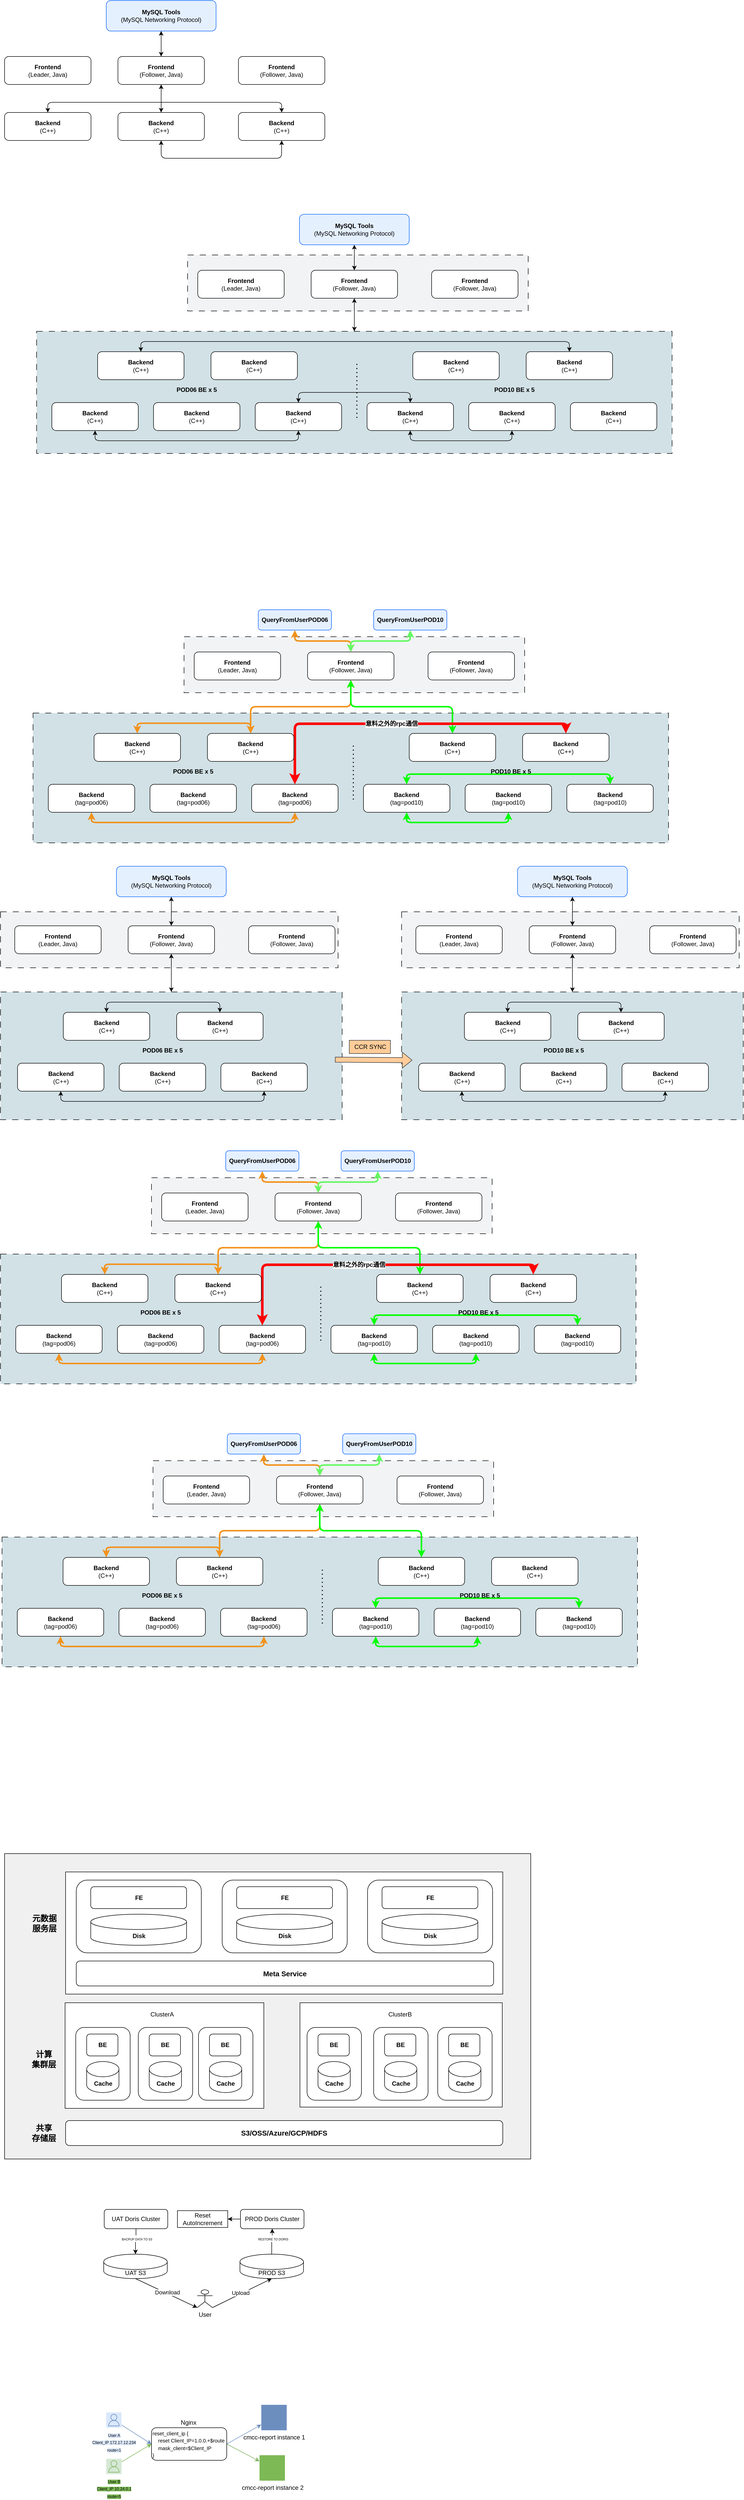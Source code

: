 <mxfile version="26.0.2">
  <diagram name="第 1 页" id="7ErsctzIE2-Kmen61GUi">
    <mxGraphModel dx="481" dy="300" grid="0" gridSize="10" guides="1" tooltips="1" connect="1" arrows="1" fold="1" page="1" pageScale="1" pageWidth="2827" pageHeight="6569" math="0" shadow="0">
      <root>
        <mxCell id="0" />
        <mxCell id="1" parent="0" />
        <mxCell id="tkhK0zvHvj8kYuO251bK-261" value="" style="rounded=0;whiteSpace=wrap;html=1;dashed=1;dashPattern=12 12;fillColor=light-dark(#d1e1e6, #ededed);" parent="1" vertex="1">
          <mxGeometry x="85" y="3329" width="1250" height="255" as="geometry" />
        </mxCell>
        <mxCell id="tkhK0zvHvj8kYuO251bK-253" value="" style="rounded=0;whiteSpace=wrap;html=1;fillColor=light-dark(#f0f0f0, #ededed);" parent="1" vertex="1">
          <mxGeometry x="90" y="3951" width="1035" height="600" as="geometry" />
        </mxCell>
        <mxCell id="tkhK0zvHvj8kYuO251bK-257" value="" style="rounded=0;whiteSpace=wrap;html=1;" parent="1" vertex="1">
          <mxGeometry x="671" y="4244" width="398" height="205" as="geometry" />
        </mxCell>
        <mxCell id="tkhK0zvHvj8kYuO251bK-256" value="" style="rounded=0;whiteSpace=wrap;html=1;" parent="1" vertex="1">
          <mxGeometry x="209" y="4244" width="391" height="207.5" as="geometry" />
        </mxCell>
        <mxCell id="tkhK0zvHvj8kYuO251bK-255" value="" style="rounded=0;whiteSpace=wrap;html=1;" parent="1" vertex="1">
          <mxGeometry x="210" y="3987" width="860" height="240" as="geometry" />
        </mxCell>
        <mxCell id="tkhK0zvHvj8kYuO251bK-220" value="" style="rounded=1;whiteSpace=wrap;html=1;" parent="1" vertex="1">
          <mxGeometry x="231" y="4003" width="246" height="143" as="geometry" />
        </mxCell>
        <mxCell id="tkhK0zvHvj8kYuO251bK-62" value="" style="rounded=0;whiteSpace=wrap;html=1;dashed=1;dashPattern=12 12;fillColor=light-dark(#f1f3f4, #ededed);" parent="1" vertex="1">
          <mxGeometry x="450" y="810" width="670" height="110" as="geometry" />
        </mxCell>
        <mxCell id="tkhK0zvHvj8kYuO251bK-54" value="" style="rounded=0;whiteSpace=wrap;html=1;dashed=1;dashPattern=12 12;fillColor=light-dark(#d1e1e6, #ededed);" parent="1" vertex="1">
          <mxGeometry x="153" y="960" width="1250" height="240" as="geometry" />
        </mxCell>
        <mxCell id="tkhK0zvHvj8kYuO251bK-14" value="" style="edgeStyle=orthogonalEdgeStyle;rounded=0;orthogonalLoop=1;jettySize=auto;html=1;startArrow=classic;startFill=1;flowAnimation=0;" parent="1" source="tkhK0zvHvj8kYuO251bK-10" target="tkhK0zvHvj8kYuO251bK-12" edge="1">
          <mxGeometry relative="1" as="geometry" />
        </mxCell>
        <mxCell id="tkhK0zvHvj8kYuO251bK-10" value="&lt;b&gt;MySQL Tools&lt;/b&gt;&lt;div&gt;(MySQL Networking Protocol)&lt;/div&gt;" style="rounded=1;whiteSpace=wrap;html=1;strokeWidth=1;fillColor=light-dark(#e5f0ff, #ededed);strokeColor=light-dark(#0b67fd, #ededed);" parent="1" vertex="1">
          <mxGeometry x="290" y="310" width="216" height="60" as="geometry" />
        </mxCell>
        <mxCell id="tkhK0zvHvj8kYuO251bK-11" value="&lt;b&gt;Frontend&lt;/b&gt;&lt;div&gt;(Leader, Java)&lt;/div&gt;" style="rounded=1;whiteSpace=wrap;html=1;" parent="1" vertex="1">
          <mxGeometry x="90" y="420" width="170" height="55" as="geometry" />
        </mxCell>
        <mxCell id="tkhK0zvHvj8kYuO251bK-18" value="" style="edgeStyle=orthogonalEdgeStyle;rounded=0;orthogonalLoop=1;jettySize=auto;html=1;startArrow=classic;startFill=1;flowAnimation=0;" parent="1" source="tkhK0zvHvj8kYuO251bK-12" target="tkhK0zvHvj8kYuO251bK-17" edge="1">
          <mxGeometry relative="1" as="geometry" />
        </mxCell>
        <mxCell id="tkhK0zvHvj8kYuO251bK-12" value="&lt;b&gt;Frontend&lt;/b&gt;&lt;div&gt;(Follower, Java)&lt;/div&gt;" style="rounded=1;whiteSpace=wrap;html=1;" parent="1" vertex="1">
          <mxGeometry x="313" y="420" width="170" height="55" as="geometry" />
        </mxCell>
        <mxCell id="tkhK0zvHvj8kYuO251bK-13" value="&lt;b&gt;Frontend&lt;/b&gt;&lt;div&gt;(Follower, Java)&lt;/div&gt;" style="rounded=1;whiteSpace=wrap;html=1;" parent="1" vertex="1">
          <mxGeometry x="550" y="420" width="170" height="55" as="geometry" />
        </mxCell>
        <mxCell id="tkhK0zvHvj8kYuO251bK-21" style="edgeStyle=orthogonalEdgeStyle;rounded=1;orthogonalLoop=1;jettySize=auto;html=1;exitX=0.5;exitY=0;exitDx=0;exitDy=0;entryX=0.5;entryY=0;entryDx=0;entryDy=0;elbow=vertical;startArrow=classic;startFill=1;flowAnimation=0;curved=0;" parent="1" source="tkhK0zvHvj8kYuO251bK-15" target="tkhK0zvHvj8kYuO251bK-16" edge="1">
          <mxGeometry relative="1" as="geometry" />
        </mxCell>
        <mxCell id="tkhK0zvHvj8kYuO251bK-15" value="&lt;b&gt;Backend&lt;/b&gt;&lt;br&gt;(C++)" style="rounded=1;whiteSpace=wrap;html=1;" parent="1" vertex="1">
          <mxGeometry x="90" y="530" width="170" height="55" as="geometry" />
        </mxCell>
        <mxCell id="tkhK0zvHvj8kYuO251bK-16" value="&lt;b&gt;Backend&lt;/b&gt;&lt;br&gt;(C++)" style="rounded=1;whiteSpace=wrap;html=1;" parent="1" vertex="1">
          <mxGeometry x="550" y="530" width="170" height="55" as="geometry" />
        </mxCell>
        <mxCell id="tkhK0zvHvj8kYuO251bK-20" style="edgeStyle=orthogonalEdgeStyle;rounded=1;orthogonalLoop=1;jettySize=auto;html=1;exitX=0.5;exitY=1;exitDx=0;exitDy=0;entryX=0.5;entryY=1;entryDx=0;entryDy=0;startArrow=classic;startFill=1;flowAnimation=0;curved=0;" parent="1" source="tkhK0zvHvj8kYuO251bK-17" target="tkhK0zvHvj8kYuO251bK-16" edge="1">
          <mxGeometry relative="1" as="geometry">
            <Array as="points">
              <mxPoint x="398" y="620" />
              <mxPoint x="635" y="620" />
            </Array>
          </mxGeometry>
        </mxCell>
        <mxCell id="tkhK0zvHvj8kYuO251bK-17" value="&lt;b&gt;Backend&lt;/b&gt;&lt;br&gt;(C++)" style="rounded=1;whiteSpace=wrap;html=1;" parent="1" vertex="1">
          <mxGeometry x="313" y="530" width="170" height="55" as="geometry" />
        </mxCell>
        <mxCell id="tkhK0zvHvj8kYuO251bK-24" value="" style="edgeStyle=orthogonalEdgeStyle;rounded=0;orthogonalLoop=1;jettySize=auto;html=1;startArrow=classic;startFill=1;flowAnimation=0;" parent="1" source="tkhK0zvHvj8kYuO251bK-25" target="tkhK0zvHvj8kYuO251bK-28" edge="1">
          <mxGeometry relative="1" as="geometry" />
        </mxCell>
        <mxCell id="tkhK0zvHvj8kYuO251bK-25" value="&lt;b&gt;MySQL Tools&lt;/b&gt;&lt;div&gt;(MySQL Networking Protocol)&lt;/div&gt;" style="rounded=1;whiteSpace=wrap;html=1;strokeWidth=1;fillColor=light-dark(#e5f0ff, #ededed);strokeColor=light-dark(#0b67fd, #ededed);" parent="1" vertex="1">
          <mxGeometry x="670" y="730" width="216" height="60" as="geometry" />
        </mxCell>
        <mxCell id="tkhK0zvHvj8kYuO251bK-26" value="&lt;b&gt;Frontend&lt;/b&gt;&lt;div&gt;(Leader, Java)&lt;/div&gt;" style="rounded=1;whiteSpace=wrap;html=1;" parent="1" vertex="1">
          <mxGeometry x="470" y="840" width="170" height="55" as="geometry" />
        </mxCell>
        <mxCell id="tkhK0zvHvj8kYuO251bK-57" style="edgeStyle=orthogonalEdgeStyle;rounded=0;orthogonalLoop=1;jettySize=auto;html=1;exitX=0.5;exitY=1;exitDx=0;exitDy=0;startArrow=classic;startFill=1;" parent="1" source="tkhK0zvHvj8kYuO251bK-28" target="tkhK0zvHvj8kYuO251bK-54" edge="1">
          <mxGeometry relative="1" as="geometry" />
        </mxCell>
        <mxCell id="tkhK0zvHvj8kYuO251bK-28" value="&lt;b&gt;Frontend&lt;/b&gt;&lt;div&gt;(Follower, Java)&lt;/div&gt;" style="rounded=1;whiteSpace=wrap;html=1;" parent="1" vertex="1">
          <mxGeometry x="693" y="840" width="170" height="55" as="geometry" />
        </mxCell>
        <mxCell id="tkhK0zvHvj8kYuO251bK-29" value="&lt;b&gt;Frontend&lt;/b&gt;&lt;div&gt;(Follower, Java)&lt;/div&gt;" style="rounded=1;whiteSpace=wrap;html=1;" parent="1" vertex="1">
          <mxGeometry x="930" y="840" width="170" height="55" as="geometry" />
        </mxCell>
        <mxCell id="tkhK0zvHvj8kYuO251bK-58" style="edgeStyle=orthogonalEdgeStyle;rounded=1;orthogonalLoop=1;jettySize=auto;html=1;exitX=0.5;exitY=0;exitDx=0;exitDy=0;entryX=0.5;entryY=0;entryDx=0;entryDy=0;startArrow=classic;startFill=1;curved=0;" parent="1" source="tkhK0zvHvj8kYuO251bK-31" target="tkhK0zvHvj8kYuO251bK-49" edge="1">
          <mxGeometry relative="1" as="geometry" />
        </mxCell>
        <mxCell id="tkhK0zvHvj8kYuO251bK-31" value="&lt;b&gt;Backend&lt;/b&gt;&lt;br&gt;(C++)" style="rounded=1;whiteSpace=wrap;html=1;" parent="1" vertex="1">
          <mxGeometry x="273" y="1000" width="170" height="55" as="geometry" />
        </mxCell>
        <mxCell id="tkhK0zvHvj8kYuO251bK-59" style="edgeStyle=orthogonalEdgeStyle;rounded=1;orthogonalLoop=1;jettySize=auto;html=1;exitX=0.5;exitY=1;exitDx=0;exitDy=0;entryX=0.5;entryY=1;entryDx=0;entryDy=0;startArrow=classic;startFill=1;curved=0;" parent="1" source="tkhK0zvHvj8kYuO251bK-32" target="tkhK0zvHvj8kYuO251bK-40" edge="1">
          <mxGeometry relative="1" as="geometry" />
        </mxCell>
        <mxCell id="tkhK0zvHvj8kYuO251bK-32" value="&lt;b&gt;Backend&lt;/b&gt;&lt;br&gt;(C++)" style="rounded=1;whiteSpace=wrap;html=1;" parent="1" vertex="1">
          <mxGeometry x="183" y="1100" width="170" height="55" as="geometry" />
        </mxCell>
        <mxCell id="tkhK0zvHvj8kYuO251bK-34" value="&lt;b&gt;Backend&lt;/b&gt;&lt;br&gt;(C++)" style="rounded=1;whiteSpace=wrap;html=1;" parent="1" vertex="1">
          <mxGeometry x="496" y="1000" width="170" height="55" as="geometry" />
        </mxCell>
        <mxCell id="tkhK0zvHvj8kYuO251bK-39" value="&lt;b&gt;Backend&lt;/b&gt;&lt;br&gt;(C++)" style="rounded=1;whiteSpace=wrap;html=1;" parent="1" vertex="1">
          <mxGeometry x="383" y="1100" width="170" height="55" as="geometry" />
        </mxCell>
        <mxCell id="tkhK0zvHvj8kYuO251bK-60" style="edgeStyle=orthogonalEdgeStyle;rounded=1;orthogonalLoop=1;jettySize=auto;html=1;exitX=0.5;exitY=0;exitDx=0;exitDy=0;entryX=0.5;entryY=0;entryDx=0;entryDy=0;curved=0;startArrow=classic;startFill=1;" parent="1" source="tkhK0zvHvj8kYuO251bK-40" target="tkhK0zvHvj8kYuO251bK-48" edge="1">
          <mxGeometry relative="1" as="geometry" />
        </mxCell>
        <mxCell id="tkhK0zvHvj8kYuO251bK-40" value="&lt;b&gt;Backend&lt;/b&gt;&lt;br&gt;(C++)" style="rounded=1;whiteSpace=wrap;html=1;" parent="1" vertex="1">
          <mxGeometry x="583" y="1100" width="170" height="55" as="geometry" />
        </mxCell>
        <mxCell id="tkhK0zvHvj8kYuO251bK-47" value="&lt;b&gt;Backend&lt;/b&gt;&lt;br&gt;(C++)" style="rounded=1;whiteSpace=wrap;html=1;" parent="1" vertex="1">
          <mxGeometry x="893" y="1000" width="170" height="55" as="geometry" />
        </mxCell>
        <mxCell id="tkhK0zvHvj8kYuO251bK-48" value="&lt;b&gt;Backend&lt;/b&gt;&lt;br&gt;(C++)" style="rounded=1;whiteSpace=wrap;html=1;" parent="1" vertex="1">
          <mxGeometry x="803" y="1100" width="170" height="55" as="geometry" />
        </mxCell>
        <mxCell id="tkhK0zvHvj8kYuO251bK-49" value="&lt;b&gt;Backend&lt;/b&gt;&lt;br&gt;(C++)" style="rounded=1;whiteSpace=wrap;html=1;" parent="1" vertex="1">
          <mxGeometry x="1116" y="1000" width="170" height="55" as="geometry" />
        </mxCell>
        <mxCell id="tkhK0zvHvj8kYuO251bK-61" style="edgeStyle=orthogonalEdgeStyle;rounded=1;orthogonalLoop=1;jettySize=auto;html=1;exitX=0.5;exitY=1;exitDx=0;exitDy=0;entryX=0.5;entryY=1;entryDx=0;entryDy=0;curved=0;startArrow=classic;startFill=1;" parent="1" source="tkhK0zvHvj8kYuO251bK-50" target="tkhK0zvHvj8kYuO251bK-48" edge="1">
          <mxGeometry relative="1" as="geometry" />
        </mxCell>
        <mxCell id="tkhK0zvHvj8kYuO251bK-50" value="&lt;b&gt;Backend&lt;/b&gt;&lt;br&gt;(C++)" style="rounded=1;whiteSpace=wrap;html=1;" parent="1" vertex="1">
          <mxGeometry x="1003" y="1100" width="170" height="55" as="geometry" />
        </mxCell>
        <mxCell id="tkhK0zvHvj8kYuO251bK-51" value="&lt;b&gt;Backend&lt;/b&gt;&lt;br&gt;(C++)" style="rounded=1;whiteSpace=wrap;html=1;" parent="1" vertex="1">
          <mxGeometry x="1203" y="1100" width="170" height="55" as="geometry" />
        </mxCell>
        <mxCell id="tkhK0zvHvj8kYuO251bK-52" value="" style="endArrow=none;dashed=1;html=1;dashPattern=1 3;strokeWidth=2;rounded=0;" parent="1" edge="1">
          <mxGeometry width="50" height="50" relative="1" as="geometry">
            <mxPoint x="783" y="1130" as="sourcePoint" />
            <mxPoint x="783" y="1020" as="targetPoint" />
          </mxGeometry>
        </mxCell>
        <mxCell id="tkhK0zvHvj8kYuO251bK-55" value="&lt;b&gt;POD06 BE x 5&lt;/b&gt;" style="text;html=1;align=center;verticalAlign=middle;whiteSpace=wrap;rounded=0;" parent="1" vertex="1">
          <mxGeometry x="418" y="1060" width="100" height="30" as="geometry" />
        </mxCell>
        <mxCell id="tkhK0zvHvj8kYuO251bK-56" value="&lt;b&gt;POD10 BE x 5&lt;/b&gt;" style="text;html=1;align=center;verticalAlign=middle;whiteSpace=wrap;rounded=0;" parent="1" vertex="1">
          <mxGeometry x="1043" y="1060" width="100" height="30" as="geometry" />
        </mxCell>
        <mxCell id="tkhK0zvHvj8kYuO251bK-63" value="" style="rounded=0;whiteSpace=wrap;html=1;dashed=1;dashPattern=12 12;fillColor=light-dark(#f1f3f4, #ededed);" parent="1" vertex="1">
          <mxGeometry x="443" y="1560" width="670" height="110" as="geometry" />
        </mxCell>
        <mxCell id="tkhK0zvHvj8kYuO251bK-64" value="" style="rounded=0;whiteSpace=wrap;html=1;dashed=1;dashPattern=12 12;fillColor=light-dark(#d1e1e6, #ededed);" parent="1" vertex="1">
          <mxGeometry x="146" y="1710" width="1250" height="255" as="geometry" />
        </mxCell>
        <mxCell id="tkhK0zvHvj8kYuO251bK-65" value="" style="edgeStyle=orthogonalEdgeStyle;rounded=1;orthogonalLoop=1;jettySize=auto;html=1;startArrow=classic;startFill=1;flowAnimation=0;curved=0;exitX=0.5;exitY=1;exitDx=0;exitDy=0;strokeColor=light-dark(#f2931d, #ededed);strokeWidth=3;" parent="1" source="tkhK0zvHvj8kYuO251bK-66" target="tkhK0zvHvj8kYuO251bK-69" edge="1">
          <mxGeometry relative="1" as="geometry" />
        </mxCell>
        <mxCell id="tkhK0zvHvj8kYuO251bK-66" value="&lt;b&gt;QueryFromUserPOD06&lt;/b&gt;" style="rounded=1;whiteSpace=wrap;html=1;strokeWidth=1;fillColor=light-dark(#e5f0ff, #ededed);strokeColor=light-dark(#0b67fd, #ededed);aspect=fixed;" parent="1" vertex="1">
          <mxGeometry x="589" y="1507" width="144" height="40" as="geometry" />
        </mxCell>
        <mxCell id="tkhK0zvHvj8kYuO251bK-67" value="&lt;b&gt;Frontend&lt;/b&gt;&lt;div&gt;(Leader, Java)&lt;/div&gt;" style="rounded=1;whiteSpace=wrap;html=1;" parent="1" vertex="1">
          <mxGeometry x="463" y="1590" width="170" height="55" as="geometry" />
        </mxCell>
        <mxCell id="tkhK0zvHvj8kYuO251bK-68" style="edgeStyle=orthogonalEdgeStyle;rounded=1;orthogonalLoop=1;jettySize=auto;html=1;exitX=0.5;exitY=1;exitDx=0;exitDy=0;startArrow=classic;startFill=1;curved=0;strokeColor=light-dark(#f2931d, #ededed);strokeWidth=3;" parent="1" source="tkhK0zvHvj8kYuO251bK-69" target="tkhK0zvHvj8kYuO251bK-75" edge="1">
          <mxGeometry relative="1" as="geometry" />
        </mxCell>
        <mxCell id="tkhK0zvHvj8kYuO251bK-92" style="edgeStyle=orthogonalEdgeStyle;rounded=1;orthogonalLoop=1;jettySize=auto;html=1;exitX=0.5;exitY=1;exitDx=0;exitDy=0;entryX=0.5;entryY=0;entryDx=0;entryDy=0;curved=0;strokeColor=light-dark(#00FF00,#EDEDED);startArrow=classic;startFill=1;strokeWidth=3;" parent="1" source="tkhK0zvHvj8kYuO251bK-69" target="tkhK0zvHvj8kYuO251bK-79" edge="1">
          <mxGeometry relative="1" as="geometry" />
        </mxCell>
        <mxCell id="tkhK0zvHvj8kYuO251bK-69" value="&lt;b&gt;Frontend&lt;/b&gt;&lt;div&gt;(Follower, Java)&lt;/div&gt;" style="rounded=1;whiteSpace=wrap;html=1;" parent="1" vertex="1">
          <mxGeometry x="686" y="1590" width="170" height="55" as="geometry" />
        </mxCell>
        <mxCell id="tkhK0zvHvj8kYuO251bK-70" value="&lt;b&gt;Frontend&lt;/b&gt;&lt;div&gt;(Follower, Java)&lt;/div&gt;" style="rounded=1;whiteSpace=wrap;html=1;" parent="1" vertex="1">
          <mxGeometry x="923" y="1590" width="170" height="55" as="geometry" />
        </mxCell>
        <mxCell id="tkhK0zvHvj8kYuO251bK-71" style="edgeStyle=orthogonalEdgeStyle;rounded=1;orthogonalLoop=1;jettySize=auto;html=1;exitX=0.5;exitY=0;exitDx=0;exitDy=0;entryX=0.5;entryY=0;entryDx=0;entryDy=0;startArrow=classic;startFill=1;curved=0;strokeColor=light-dark(#f2931d, #ededed);strokeWidth=3;" parent="1" source="tkhK0zvHvj8kYuO251bK-72" target="tkhK0zvHvj8kYuO251bK-75" edge="1">
          <mxGeometry relative="1" as="geometry" />
        </mxCell>
        <mxCell id="tkhK0zvHvj8kYuO251bK-95" style="edgeStyle=orthogonalEdgeStyle;rounded=1;orthogonalLoop=1;jettySize=auto;html=1;entryX=0.5;entryY=0;entryDx=0;entryDy=0;exitX=0.5;exitY=0;exitDx=0;exitDy=0;strokeColor=light-dark(#ff0000, #ededed);curved=0;strokeWidth=5;startArrow=classic;startFill=1;" parent="1" source="tkhK0zvHvj8kYuO251bK-78" target="tkhK0zvHvj8kYuO251bK-81" edge="1">
          <mxGeometry relative="1" as="geometry">
            <Array as="points">
              <mxPoint x="661" y="1731" />
              <mxPoint x="1194" y="1731" />
            </Array>
          </mxGeometry>
        </mxCell>
        <mxCell id="tkhK0zvHvj8kYuO251bK-96" value="&lt;font style=&quot;font-size: 12px;&quot;&gt;&lt;b&gt;意料之外的rpc通信&lt;/b&gt;&lt;/font&gt;" style="edgeLabel;html=1;align=center;verticalAlign=middle;resizable=0;points=[];" parent="tkhK0zvHvj8kYuO251bK-95" vertex="1" connectable="0">
          <mxGeometry x="-0.079" relative="1" as="geometry">
            <mxPoint as="offset" />
          </mxGeometry>
        </mxCell>
        <mxCell id="tkhK0zvHvj8kYuO251bK-72" value="&lt;b&gt;Backend&lt;/b&gt;&lt;br&gt;(C++)" style="rounded=1;whiteSpace=wrap;html=1;" parent="1" vertex="1">
          <mxGeometry x="266" y="1750" width="170" height="55" as="geometry" />
        </mxCell>
        <mxCell id="tkhK0zvHvj8kYuO251bK-73" style="edgeStyle=orthogonalEdgeStyle;rounded=1;orthogonalLoop=1;jettySize=auto;html=1;exitX=0.5;exitY=1;exitDx=0;exitDy=0;entryX=0.5;entryY=1;entryDx=0;entryDy=0;startArrow=classic;startFill=1;curved=0;strokeColor=light-dark(#f2931d, #ededed);strokeWidth=3;" parent="1" source="tkhK0zvHvj8kYuO251bK-74" target="tkhK0zvHvj8kYuO251bK-78" edge="1">
          <mxGeometry relative="1" as="geometry" />
        </mxCell>
        <mxCell id="tkhK0zvHvj8kYuO251bK-74" value="&lt;b&gt;Backend&lt;/b&gt;&lt;br&gt;(tag=pod06)" style="rounded=1;whiteSpace=wrap;html=1;" parent="1" vertex="1">
          <mxGeometry x="176" y="1850" width="170" height="55" as="geometry" />
        </mxCell>
        <mxCell id="tkhK0zvHvj8kYuO251bK-75" value="&lt;b&gt;Backend&lt;/b&gt;&lt;br&gt;(C++)" style="rounded=1;whiteSpace=wrap;html=1;" parent="1" vertex="1">
          <mxGeometry x="489" y="1750" width="170" height="55" as="geometry" />
        </mxCell>
        <mxCell id="tkhK0zvHvj8kYuO251bK-76" value="&lt;b&gt;Backend&lt;/b&gt;&lt;br&gt;(tag=pod06)" style="rounded=1;whiteSpace=wrap;html=1;" parent="1" vertex="1">
          <mxGeometry x="376" y="1850" width="170" height="55" as="geometry" />
        </mxCell>
        <mxCell id="tkhK0zvHvj8kYuO251bK-77" style="edgeStyle=orthogonalEdgeStyle;rounded=1;orthogonalLoop=1;jettySize=auto;html=1;exitX=0.5;exitY=0;exitDx=0;exitDy=0;entryX=0.5;entryY=0;entryDx=0;entryDy=0;curved=0;startArrow=classic;startFill=1;strokeWidth=3;strokeColor=light-dark(#02ff00, #ededed);" parent="1" source="tkhK0zvHvj8kYuO251bK-84" target="tkhK0zvHvj8kYuO251bK-80" edge="1">
          <mxGeometry relative="1" as="geometry" />
        </mxCell>
        <mxCell id="tkhK0zvHvj8kYuO251bK-78" value="&lt;b&gt;Backend&lt;/b&gt;&lt;br&gt;(tag=pod06)" style="rounded=1;whiteSpace=wrap;html=1;" parent="1" vertex="1">
          <mxGeometry x="576" y="1850" width="170" height="55" as="geometry" />
        </mxCell>
        <mxCell id="tkhK0zvHvj8kYuO251bK-79" value="&lt;b&gt;Backend&lt;/b&gt;&lt;br&gt;(C++)" style="rounded=1;whiteSpace=wrap;html=1;" parent="1" vertex="1">
          <mxGeometry x="886" y="1750" width="170" height="55" as="geometry" />
        </mxCell>
        <mxCell id="tkhK0zvHvj8kYuO251bK-80" value="&lt;b&gt;Backend&lt;/b&gt;&lt;br&gt;(tag=pod10)" style="rounded=1;whiteSpace=wrap;html=1;" parent="1" vertex="1">
          <mxGeometry x="796" y="1850" width="170" height="55" as="geometry" />
        </mxCell>
        <mxCell id="tkhK0zvHvj8kYuO251bK-81" value="&lt;b&gt;Backend&lt;/b&gt;&lt;br&gt;(C++)" style="rounded=1;whiteSpace=wrap;html=1;" parent="1" vertex="1">
          <mxGeometry x="1109" y="1750" width="170" height="55" as="geometry" />
        </mxCell>
        <mxCell id="tkhK0zvHvj8kYuO251bK-82" style="edgeStyle=orthogonalEdgeStyle;rounded=1;orthogonalLoop=1;jettySize=auto;html=1;exitX=0.5;exitY=1;exitDx=0;exitDy=0;entryX=0.5;entryY=1;entryDx=0;entryDy=0;curved=0;startArrow=classic;startFill=1;strokeWidth=3;strokeColor=light-dark(#02ff00, #ededed);" parent="1" source="tkhK0zvHvj8kYuO251bK-83" target="tkhK0zvHvj8kYuO251bK-80" edge="1">
          <mxGeometry relative="1" as="geometry" />
        </mxCell>
        <mxCell id="tkhK0zvHvj8kYuO251bK-83" value="&lt;b&gt;Backend&lt;/b&gt;&lt;br&gt;(tag=pod10)" style="rounded=1;whiteSpace=wrap;html=1;" parent="1" vertex="1">
          <mxGeometry x="996" y="1850" width="170" height="55" as="geometry" />
        </mxCell>
        <mxCell id="tkhK0zvHvj8kYuO251bK-84" value="&lt;b&gt;Backend&lt;/b&gt;&lt;br&gt;(tag=pod10)" style="rounded=1;whiteSpace=wrap;html=1;" parent="1" vertex="1">
          <mxGeometry x="1196" y="1850" width="170" height="55" as="geometry" />
        </mxCell>
        <mxCell id="tkhK0zvHvj8kYuO251bK-85" value="" style="endArrow=none;dashed=1;html=1;dashPattern=1 3;strokeWidth=2;rounded=0;" parent="1" edge="1">
          <mxGeometry width="50" height="50" relative="1" as="geometry">
            <mxPoint x="776" y="1880" as="sourcePoint" />
            <mxPoint x="776" y="1770" as="targetPoint" />
          </mxGeometry>
        </mxCell>
        <mxCell id="tkhK0zvHvj8kYuO251bK-86" value="&lt;b&gt;POD06 BE x 5&lt;/b&gt;" style="text;html=1;align=center;verticalAlign=middle;whiteSpace=wrap;rounded=0;" parent="1" vertex="1">
          <mxGeometry x="411" y="1810" width="100" height="30" as="geometry" />
        </mxCell>
        <mxCell id="tkhK0zvHvj8kYuO251bK-87" value="&lt;b&gt;POD10 BE x 5&lt;/b&gt;" style="text;html=1;align=center;verticalAlign=middle;whiteSpace=wrap;rounded=0;" parent="1" vertex="1">
          <mxGeometry x="1036" y="1810" width="100" height="30" as="geometry" />
        </mxCell>
        <mxCell id="tkhK0zvHvj8kYuO251bK-89" style="edgeStyle=orthogonalEdgeStyle;rounded=1;orthogonalLoop=1;jettySize=auto;html=1;exitX=0.5;exitY=1;exitDx=0;exitDy=0;entryX=0.5;entryY=0;entryDx=0;entryDy=0;curved=0;startArrow=classic;startFill=1;strokeColor=light-dark(#65f862, #ededed);strokeWidth=3;" parent="1" source="tkhK0zvHvj8kYuO251bK-88" target="tkhK0zvHvj8kYuO251bK-69" edge="1">
          <mxGeometry relative="1" as="geometry" />
        </mxCell>
        <mxCell id="tkhK0zvHvj8kYuO251bK-88" value="&lt;b&gt;QueryFromUserPOD10&lt;/b&gt;" style="rounded=1;whiteSpace=wrap;html=1;strokeWidth=1;fillColor=light-dark(#e5f0ff, #ededed);strokeColor=light-dark(#0b67fd, #ededed);aspect=fixed;" parent="1" vertex="1">
          <mxGeometry x="816" y="1507" width="144" height="40" as="geometry" />
        </mxCell>
        <mxCell id="tkhK0zvHvj8kYuO251bK-127" value="" style="rounded=0;whiteSpace=wrap;html=1;dashed=1;dashPattern=12 12;fillColor=light-dark(#f1f3f4, #ededed);" parent="1" vertex="1">
          <mxGeometry x="82" y="2100.5" width="664" height="110" as="geometry" />
        </mxCell>
        <mxCell id="tkhK0zvHvj8kYuO251bK-128" value="" style="rounded=0;whiteSpace=wrap;html=1;dashed=1;dashPattern=12 12;fillColor=light-dark(#d1e1e6, #ededed);" parent="1" vertex="1">
          <mxGeometry x="82" y="2258" width="672" height="251" as="geometry" />
        </mxCell>
        <mxCell id="tkhK0zvHvj8kYuO251bK-129" value="" style="edgeStyle=orthogonalEdgeStyle;rounded=0;orthogonalLoop=1;jettySize=auto;html=1;startArrow=classic;startFill=1;flowAnimation=0;exitX=0.5;exitY=1;exitDx=0;exitDy=0;" parent="1" source="tkhK0zvHvj8kYuO251bK-130" target="tkhK0zvHvj8kYuO251bK-133" edge="1">
          <mxGeometry relative="1" as="geometry">
            <mxPoint x="418" y="2054" as="sourcePoint" />
          </mxGeometry>
        </mxCell>
        <mxCell id="tkhK0zvHvj8kYuO251bK-130" value="&lt;b&gt;MySQL Tools&lt;/b&gt;&lt;div&gt;(MySQL Networking Protocol)&lt;/div&gt;" style="rounded=1;whiteSpace=wrap;html=1;strokeWidth=1;fillColor=light-dark(#e5f0ff, #ededed);strokeColor=light-dark(#0b67fd, #ededed);" parent="1" vertex="1">
          <mxGeometry x="310" y="2011" width="216" height="60" as="geometry" />
        </mxCell>
        <mxCell id="tkhK0zvHvj8kYuO251bK-131" value="&lt;b&gt;Frontend&lt;/b&gt;&lt;div&gt;(Leader, Java)&lt;/div&gt;" style="rounded=1;whiteSpace=wrap;html=1;" parent="1" vertex="1">
          <mxGeometry x="110" y="2128" width="170" height="55" as="geometry" />
        </mxCell>
        <mxCell id="tkhK0zvHvj8kYuO251bK-132" style="edgeStyle=orthogonalEdgeStyle;rounded=0;orthogonalLoop=1;jettySize=auto;html=1;exitX=0.5;exitY=1;exitDx=0;exitDy=0;startArrow=classic;startFill=1;" parent="1" source="tkhK0zvHvj8kYuO251bK-133" target="tkhK0zvHvj8kYuO251bK-128" edge="1">
          <mxGeometry relative="1" as="geometry" />
        </mxCell>
        <mxCell id="tkhK0zvHvj8kYuO251bK-133" value="&lt;b&gt;Frontend&lt;/b&gt;&lt;div&gt;(Follower, Java)&lt;/div&gt;" style="rounded=1;whiteSpace=wrap;html=1;" parent="1" vertex="1">
          <mxGeometry x="333" y="2128" width="170" height="55" as="geometry" />
        </mxCell>
        <mxCell id="tkhK0zvHvj8kYuO251bK-134" value="&lt;b&gt;Frontend&lt;/b&gt;&lt;div&gt;(Follower, Java)&lt;/div&gt;" style="rounded=1;whiteSpace=wrap;html=1;" parent="1" vertex="1">
          <mxGeometry x="570" y="2128" width="170" height="55" as="geometry" />
        </mxCell>
        <mxCell id="tkhK0zvHvj8kYuO251bK-152" style="edgeStyle=orthogonalEdgeStyle;rounded=1;orthogonalLoop=1;jettySize=auto;html=1;exitX=0.5;exitY=0;exitDx=0;exitDy=0;entryX=0.5;entryY=0;entryDx=0;entryDy=0;curved=0;startArrow=classic;startFill=1;" parent="1" source="tkhK0zvHvj8kYuO251bK-136" target="tkhK0zvHvj8kYuO251bK-139" edge="1">
          <mxGeometry relative="1" as="geometry" />
        </mxCell>
        <mxCell id="tkhK0zvHvj8kYuO251bK-136" value="&lt;b&gt;Backend&lt;/b&gt;&lt;br&gt;(C++)" style="rounded=1;whiteSpace=wrap;html=1;" parent="1" vertex="1">
          <mxGeometry x="205.5" y="2298" width="170" height="55" as="geometry" />
        </mxCell>
        <mxCell id="tkhK0zvHvj8kYuO251bK-137" style="edgeStyle=orthogonalEdgeStyle;rounded=1;orthogonalLoop=1;jettySize=auto;html=1;exitX=0.5;exitY=1;exitDx=0;exitDy=0;entryX=0.5;entryY=1;entryDx=0;entryDy=0;startArrow=classic;startFill=1;curved=0;" parent="1" source="tkhK0zvHvj8kYuO251bK-138" target="tkhK0zvHvj8kYuO251bK-142" edge="1">
          <mxGeometry relative="1" as="geometry" />
        </mxCell>
        <mxCell id="tkhK0zvHvj8kYuO251bK-138" value="&lt;b&gt;Backend&lt;/b&gt;&lt;br&gt;(C++)" style="rounded=1;whiteSpace=wrap;html=1;" parent="1" vertex="1">
          <mxGeometry x="115.5" y="2398" width="170" height="55" as="geometry" />
        </mxCell>
        <mxCell id="tkhK0zvHvj8kYuO251bK-139" value="&lt;b&gt;Backend&lt;/b&gt;&lt;br&gt;(C++)" style="rounded=1;whiteSpace=wrap;html=1;" parent="1" vertex="1">
          <mxGeometry x="428.5" y="2298" width="170" height="55" as="geometry" />
        </mxCell>
        <mxCell id="tkhK0zvHvj8kYuO251bK-140" value="&lt;b&gt;Backend&lt;/b&gt;&lt;br&gt;(C++)" style="rounded=1;whiteSpace=wrap;html=1;" parent="1" vertex="1">
          <mxGeometry x="315.5" y="2398" width="170" height="55" as="geometry" />
        </mxCell>
        <mxCell id="tkhK0zvHvj8kYuO251bK-142" value="&lt;b&gt;Backend&lt;/b&gt;&lt;br&gt;(C++)" style="rounded=1;whiteSpace=wrap;html=1;" parent="1" vertex="1">
          <mxGeometry x="515.5" y="2398" width="170" height="55" as="geometry" />
        </mxCell>
        <mxCell id="tkhK0zvHvj8kYuO251bK-150" value="&lt;b&gt;POD06 BE x 5&lt;/b&gt;" style="text;html=1;align=center;verticalAlign=middle;whiteSpace=wrap;rounded=0;" parent="1" vertex="1">
          <mxGeometry x="350.5" y="2358" width="100" height="30" as="geometry" />
        </mxCell>
        <mxCell id="tkhK0zvHvj8kYuO251bK-170" value="" style="rounded=0;whiteSpace=wrap;html=1;dashed=1;dashPattern=12 12;fillColor=light-dark(#f1f3f4, #ededed);" parent="1" vertex="1">
          <mxGeometry x="871" y="2100.5" width="664" height="110" as="geometry" />
        </mxCell>
        <mxCell id="tkhK0zvHvj8kYuO251bK-171" value="" style="rounded=0;whiteSpace=wrap;html=1;dashed=1;dashPattern=12 12;fillColor=light-dark(#d1e1e6, #ededed);" parent="1" vertex="1">
          <mxGeometry x="871" y="2258" width="672" height="251" as="geometry" />
        </mxCell>
        <mxCell id="tkhK0zvHvj8kYuO251bK-172" value="" style="edgeStyle=orthogonalEdgeStyle;rounded=0;orthogonalLoop=1;jettySize=auto;html=1;startArrow=classic;startFill=1;flowAnimation=0;exitX=0.5;exitY=1;exitDx=0;exitDy=0;" parent="1" source="tkhK0zvHvj8kYuO251bK-173" target="tkhK0zvHvj8kYuO251bK-176" edge="1">
          <mxGeometry relative="1" as="geometry">
            <mxPoint x="1207" y="2054" as="sourcePoint" />
          </mxGeometry>
        </mxCell>
        <mxCell id="tkhK0zvHvj8kYuO251bK-173" value="&lt;b&gt;MySQL Tools&lt;/b&gt;&lt;div&gt;(MySQL Networking Protocol)&lt;/div&gt;" style="rounded=1;whiteSpace=wrap;html=1;strokeWidth=1;fillColor=light-dark(#e5f0ff, #ededed);strokeColor=light-dark(#0b67fd, #ededed);" parent="1" vertex="1">
          <mxGeometry x="1099" y="2011" width="216" height="60" as="geometry" />
        </mxCell>
        <mxCell id="tkhK0zvHvj8kYuO251bK-174" value="&lt;b&gt;Frontend&lt;/b&gt;&lt;div&gt;(Leader, Java)&lt;/div&gt;" style="rounded=1;whiteSpace=wrap;html=1;" parent="1" vertex="1">
          <mxGeometry x="899" y="2128" width="170" height="55" as="geometry" />
        </mxCell>
        <mxCell id="tkhK0zvHvj8kYuO251bK-175" style="edgeStyle=orthogonalEdgeStyle;rounded=0;orthogonalLoop=1;jettySize=auto;html=1;exitX=0.5;exitY=1;exitDx=0;exitDy=0;startArrow=classic;startFill=1;" parent="1" source="tkhK0zvHvj8kYuO251bK-176" target="tkhK0zvHvj8kYuO251bK-171" edge="1">
          <mxGeometry relative="1" as="geometry" />
        </mxCell>
        <mxCell id="tkhK0zvHvj8kYuO251bK-176" value="&lt;b&gt;Frontend&lt;/b&gt;&lt;div&gt;(Follower, Java)&lt;/div&gt;" style="rounded=1;whiteSpace=wrap;html=1;" parent="1" vertex="1">
          <mxGeometry x="1122" y="2128" width="170" height="55" as="geometry" />
        </mxCell>
        <mxCell id="tkhK0zvHvj8kYuO251bK-177" value="&lt;b&gt;Frontend&lt;/b&gt;&lt;div&gt;(Follower, Java)&lt;/div&gt;" style="rounded=1;whiteSpace=wrap;html=1;" parent="1" vertex="1">
          <mxGeometry x="1359" y="2128" width="170" height="55" as="geometry" />
        </mxCell>
        <mxCell id="tkhK0zvHvj8kYuO251bK-178" style="edgeStyle=orthogonalEdgeStyle;rounded=1;orthogonalLoop=1;jettySize=auto;html=1;exitX=0.5;exitY=0;exitDx=0;exitDy=0;entryX=0.5;entryY=0;entryDx=0;entryDy=0;curved=0;startArrow=classic;startFill=1;" parent="1" source="tkhK0zvHvj8kYuO251bK-179" target="tkhK0zvHvj8kYuO251bK-182" edge="1">
          <mxGeometry relative="1" as="geometry" />
        </mxCell>
        <mxCell id="tkhK0zvHvj8kYuO251bK-179" value="&lt;b&gt;Backend&lt;/b&gt;&lt;br&gt;(C++)" style="rounded=1;whiteSpace=wrap;html=1;" parent="1" vertex="1">
          <mxGeometry x="994.5" y="2298" width="170" height="55" as="geometry" />
        </mxCell>
        <mxCell id="tkhK0zvHvj8kYuO251bK-180" style="edgeStyle=orthogonalEdgeStyle;rounded=1;orthogonalLoop=1;jettySize=auto;html=1;exitX=0.5;exitY=1;exitDx=0;exitDy=0;entryX=0.5;entryY=1;entryDx=0;entryDy=0;startArrow=classic;startFill=1;curved=0;" parent="1" source="tkhK0zvHvj8kYuO251bK-181" target="tkhK0zvHvj8kYuO251bK-184" edge="1">
          <mxGeometry relative="1" as="geometry" />
        </mxCell>
        <mxCell id="tkhK0zvHvj8kYuO251bK-181" value="&lt;b&gt;Backend&lt;/b&gt;&lt;br&gt;(C++)" style="rounded=1;whiteSpace=wrap;html=1;" parent="1" vertex="1">
          <mxGeometry x="904.5" y="2398" width="170" height="55" as="geometry" />
        </mxCell>
        <mxCell id="tkhK0zvHvj8kYuO251bK-182" value="&lt;b&gt;Backend&lt;/b&gt;&lt;br&gt;(C++)" style="rounded=1;whiteSpace=wrap;html=1;" parent="1" vertex="1">
          <mxGeometry x="1217.5" y="2298" width="170" height="55" as="geometry" />
        </mxCell>
        <mxCell id="tkhK0zvHvj8kYuO251bK-183" value="&lt;b&gt;Backend&lt;/b&gt;&lt;br&gt;(C++)" style="rounded=1;whiteSpace=wrap;html=1;" parent="1" vertex="1">
          <mxGeometry x="1104.5" y="2398" width="170" height="55" as="geometry" />
        </mxCell>
        <mxCell id="tkhK0zvHvj8kYuO251bK-184" value="&lt;b&gt;Backend&lt;/b&gt;&lt;br&gt;(C++)" style="rounded=1;whiteSpace=wrap;html=1;" parent="1" vertex="1">
          <mxGeometry x="1304.5" y="2398" width="170" height="55" as="geometry" />
        </mxCell>
        <mxCell id="tkhK0zvHvj8kYuO251bK-185" value="&lt;b&gt;POD10 BE x 5&lt;/b&gt;" style="text;html=1;align=center;verticalAlign=middle;whiteSpace=wrap;rounded=0;" parent="1" vertex="1">
          <mxGeometry x="1139.5" y="2358" width="100" height="30" as="geometry" />
        </mxCell>
        <mxCell id="tkhK0zvHvj8kYuO251bK-186" value="" style="shape=flexArrow;endArrow=classic;html=1;rounded=0;fillColor=#ffcc99;strokeColor=#36393d;" parent="1" edge="1">
          <mxGeometry width="50" height="50" relative="1" as="geometry">
            <mxPoint x="740" y="2391.0" as="sourcePoint" />
            <mxPoint x="892" y="2392.18" as="targetPoint" />
          </mxGeometry>
        </mxCell>
        <mxCell id="tkhK0zvHvj8kYuO251bK-187" value="CCR SYNC" style="text;html=1;align=center;verticalAlign=middle;resizable=0;points=[];autosize=1;strokeColor=#36393d;fillColor=#ffcc99;" parent="1" vertex="1">
          <mxGeometry x="768" y="2353" width="81" height="26" as="geometry" />
        </mxCell>
        <mxCell id="tkhK0zvHvj8kYuO251bK-188" value="" style="rounded=0;whiteSpace=wrap;html=1;dashed=1;dashPattern=12 12;fillColor=light-dark(#f1f3f4, #ededed);" parent="1" vertex="1">
          <mxGeometry x="379" y="2623" width="670" height="110" as="geometry" />
        </mxCell>
        <mxCell id="tkhK0zvHvj8kYuO251bK-189" value="" style="rounded=0;whiteSpace=wrap;html=1;dashed=1;dashPattern=12 12;fillColor=light-dark(#d1e1e6, #ededed);" parent="1" vertex="1">
          <mxGeometry x="82" y="2773" width="1250" height="255" as="geometry" />
        </mxCell>
        <mxCell id="tkhK0zvHvj8kYuO251bK-190" value="" style="edgeStyle=orthogonalEdgeStyle;rounded=1;orthogonalLoop=1;jettySize=auto;html=1;startArrow=classic;startFill=1;flowAnimation=0;curved=0;exitX=0.5;exitY=1;exitDx=0;exitDy=0;strokeColor=light-dark(#f2931d, #ededed);strokeWidth=3;" parent="1" source="tkhK0zvHvj8kYuO251bK-191" target="tkhK0zvHvj8kYuO251bK-195" edge="1">
          <mxGeometry relative="1" as="geometry" />
        </mxCell>
        <mxCell id="tkhK0zvHvj8kYuO251bK-191" value="&lt;b&gt;QueryFromUserPOD06&lt;/b&gt;" style="rounded=1;whiteSpace=wrap;html=1;strokeWidth=1;fillColor=light-dark(#e5f0ff, #ededed);strokeColor=light-dark(#0b67fd, #ededed);aspect=fixed;" parent="1" vertex="1">
          <mxGeometry x="525" y="2570" width="144" height="40" as="geometry" />
        </mxCell>
        <mxCell id="tkhK0zvHvj8kYuO251bK-192" value="&lt;b&gt;Frontend&lt;/b&gt;&lt;div&gt;(Leader, Java)&lt;/div&gt;" style="rounded=1;whiteSpace=wrap;html=1;" parent="1" vertex="1">
          <mxGeometry x="399" y="2653" width="170" height="55" as="geometry" />
        </mxCell>
        <mxCell id="tkhK0zvHvj8kYuO251bK-193" style="edgeStyle=orthogonalEdgeStyle;rounded=1;orthogonalLoop=1;jettySize=auto;html=1;exitX=0.5;exitY=1;exitDx=0;exitDy=0;startArrow=classic;startFill=1;curved=0;strokeColor=light-dark(#f2931d, #ededed);strokeWidth=3;" parent="1" source="tkhK0zvHvj8kYuO251bK-195" target="tkhK0zvHvj8kYuO251bK-203" edge="1">
          <mxGeometry relative="1" as="geometry" />
        </mxCell>
        <mxCell id="tkhK0zvHvj8kYuO251bK-194" style="edgeStyle=orthogonalEdgeStyle;rounded=1;orthogonalLoop=1;jettySize=auto;html=1;exitX=0.5;exitY=1;exitDx=0;exitDy=0;entryX=0.5;entryY=0;entryDx=0;entryDy=0;curved=0;strokeColor=light-dark(#00FF00,#EDEDED);startArrow=classic;startFill=1;strokeWidth=3;" parent="1" source="tkhK0zvHvj8kYuO251bK-195" target="tkhK0zvHvj8kYuO251bK-207" edge="1">
          <mxGeometry relative="1" as="geometry" />
        </mxCell>
        <mxCell id="tkhK0zvHvj8kYuO251bK-195" value="&lt;b&gt;Frontend&lt;/b&gt;&lt;div&gt;(Follower, Java)&lt;/div&gt;" style="rounded=1;whiteSpace=wrap;html=1;" parent="1" vertex="1">
          <mxGeometry x="622" y="2653" width="170" height="55" as="geometry" />
        </mxCell>
        <mxCell id="tkhK0zvHvj8kYuO251bK-196" value="&lt;b&gt;Frontend&lt;/b&gt;&lt;div&gt;(Follower, Java)&lt;/div&gt;" style="rounded=1;whiteSpace=wrap;html=1;" parent="1" vertex="1">
          <mxGeometry x="859" y="2653" width="170" height="55" as="geometry" />
        </mxCell>
        <mxCell id="tkhK0zvHvj8kYuO251bK-197" style="edgeStyle=orthogonalEdgeStyle;rounded=1;orthogonalLoop=1;jettySize=auto;html=1;exitX=0.5;exitY=0;exitDx=0;exitDy=0;entryX=0.5;entryY=0;entryDx=0;entryDy=0;startArrow=classic;startFill=1;curved=0;strokeColor=light-dark(#f2931d, #ededed);strokeWidth=3;" parent="1" source="tkhK0zvHvj8kYuO251bK-200" target="tkhK0zvHvj8kYuO251bK-203" edge="1">
          <mxGeometry relative="1" as="geometry" />
        </mxCell>
        <mxCell id="tkhK0zvHvj8kYuO251bK-198" style="edgeStyle=orthogonalEdgeStyle;rounded=1;orthogonalLoop=1;jettySize=auto;html=1;entryX=0.5;entryY=0;entryDx=0;entryDy=0;exitX=0.5;exitY=0;exitDx=0;exitDy=0;strokeColor=light-dark(#ff0000, #ededed);curved=0;strokeWidth=5;startArrow=classic;startFill=1;" parent="1" source="tkhK0zvHvj8kYuO251bK-206" target="tkhK0zvHvj8kYuO251bK-209" edge="1">
          <mxGeometry relative="1" as="geometry">
            <Array as="points">
              <mxPoint x="597" y="2794" />
              <mxPoint x="1130" y="2794" />
            </Array>
          </mxGeometry>
        </mxCell>
        <mxCell id="tkhK0zvHvj8kYuO251bK-199" value="&lt;font style=&quot;font-size: 12px;&quot;&gt;&lt;b&gt;意料之外的rpc通信&lt;/b&gt;&lt;/font&gt;" style="edgeLabel;html=1;align=center;verticalAlign=middle;resizable=0;points=[];" parent="tkhK0zvHvj8kYuO251bK-198" vertex="1" connectable="0">
          <mxGeometry x="-0.079" relative="1" as="geometry">
            <mxPoint as="offset" />
          </mxGeometry>
        </mxCell>
        <mxCell id="tkhK0zvHvj8kYuO251bK-200" value="&lt;b&gt;Backend&lt;/b&gt;&lt;br&gt;(C++)" style="rounded=1;whiteSpace=wrap;html=1;" parent="1" vertex="1">
          <mxGeometry x="202" y="2813" width="170" height="55" as="geometry" />
        </mxCell>
        <mxCell id="tkhK0zvHvj8kYuO251bK-201" style="edgeStyle=orthogonalEdgeStyle;rounded=1;orthogonalLoop=1;jettySize=auto;html=1;exitX=0.5;exitY=1;exitDx=0;exitDy=0;entryX=0.5;entryY=1;entryDx=0;entryDy=0;startArrow=classic;startFill=1;curved=0;strokeColor=light-dark(#f2931d, #ededed);strokeWidth=3;" parent="1" source="tkhK0zvHvj8kYuO251bK-202" target="tkhK0zvHvj8kYuO251bK-206" edge="1">
          <mxGeometry relative="1" as="geometry" />
        </mxCell>
        <mxCell id="tkhK0zvHvj8kYuO251bK-202" value="&lt;b&gt;Backend&lt;/b&gt;&lt;br&gt;(tag=pod06)" style="rounded=1;whiteSpace=wrap;html=1;" parent="1" vertex="1">
          <mxGeometry x="112" y="2913" width="170" height="55" as="geometry" />
        </mxCell>
        <mxCell id="tkhK0zvHvj8kYuO251bK-203" value="&lt;b&gt;Backend&lt;/b&gt;&lt;br&gt;(C++)" style="rounded=1;whiteSpace=wrap;html=1;" parent="1" vertex="1">
          <mxGeometry x="425" y="2813" width="170" height="55" as="geometry" />
        </mxCell>
        <mxCell id="tkhK0zvHvj8kYuO251bK-204" value="&lt;b&gt;Backend&lt;/b&gt;&lt;br&gt;(tag=pod06)" style="rounded=1;whiteSpace=wrap;html=1;" parent="1" vertex="1">
          <mxGeometry x="312" y="2913" width="170" height="55" as="geometry" />
        </mxCell>
        <mxCell id="tkhK0zvHvj8kYuO251bK-205" style="edgeStyle=orthogonalEdgeStyle;rounded=1;orthogonalLoop=1;jettySize=auto;html=1;exitX=0.5;exitY=0;exitDx=0;exitDy=0;entryX=0.5;entryY=0;entryDx=0;entryDy=0;curved=0;startArrow=classic;startFill=1;strokeWidth=3;strokeColor=light-dark(#02ff00, #ededed);" parent="1" source="tkhK0zvHvj8kYuO251bK-212" target="tkhK0zvHvj8kYuO251bK-208" edge="1">
          <mxGeometry relative="1" as="geometry" />
        </mxCell>
        <mxCell id="tkhK0zvHvj8kYuO251bK-206" value="&lt;b&gt;Backend&lt;/b&gt;&lt;br&gt;(tag=pod06)" style="rounded=1;whiteSpace=wrap;html=1;" parent="1" vertex="1">
          <mxGeometry x="512" y="2913" width="170" height="55" as="geometry" />
        </mxCell>
        <mxCell id="tkhK0zvHvj8kYuO251bK-207" value="&lt;b&gt;Backend&lt;/b&gt;&lt;br&gt;(C++)" style="rounded=1;whiteSpace=wrap;html=1;" parent="1" vertex="1">
          <mxGeometry x="822" y="2813" width="170" height="55" as="geometry" />
        </mxCell>
        <mxCell id="tkhK0zvHvj8kYuO251bK-208" value="&lt;b&gt;Backend&lt;/b&gt;&lt;br&gt;(tag=pod10)" style="rounded=1;whiteSpace=wrap;html=1;" parent="1" vertex="1">
          <mxGeometry x="732" y="2913" width="170" height="55" as="geometry" />
        </mxCell>
        <mxCell id="tkhK0zvHvj8kYuO251bK-209" value="&lt;b&gt;Backend&lt;/b&gt;&lt;br&gt;(C++)" style="rounded=1;whiteSpace=wrap;html=1;" parent="1" vertex="1">
          <mxGeometry x="1045" y="2813" width="170" height="55" as="geometry" />
        </mxCell>
        <mxCell id="tkhK0zvHvj8kYuO251bK-210" style="edgeStyle=orthogonalEdgeStyle;rounded=1;orthogonalLoop=1;jettySize=auto;html=1;exitX=0.5;exitY=1;exitDx=0;exitDy=0;entryX=0.5;entryY=1;entryDx=0;entryDy=0;curved=0;startArrow=classic;startFill=1;strokeWidth=3;strokeColor=light-dark(#02ff00, #ededed);" parent="1" source="tkhK0zvHvj8kYuO251bK-211" target="tkhK0zvHvj8kYuO251bK-208" edge="1">
          <mxGeometry relative="1" as="geometry" />
        </mxCell>
        <mxCell id="tkhK0zvHvj8kYuO251bK-211" value="&lt;b&gt;Backend&lt;/b&gt;&lt;br&gt;(tag=pod10)" style="rounded=1;whiteSpace=wrap;html=1;" parent="1" vertex="1">
          <mxGeometry x="932" y="2913" width="170" height="55" as="geometry" />
        </mxCell>
        <mxCell id="tkhK0zvHvj8kYuO251bK-212" value="&lt;b&gt;Backend&lt;/b&gt;&lt;br&gt;(tag=pod10)" style="rounded=1;whiteSpace=wrap;html=1;" parent="1" vertex="1">
          <mxGeometry x="1132" y="2913" width="170" height="55" as="geometry" />
        </mxCell>
        <mxCell id="tkhK0zvHvj8kYuO251bK-213" value="" style="endArrow=none;dashed=1;html=1;dashPattern=1 3;strokeWidth=2;rounded=0;" parent="1" edge="1">
          <mxGeometry width="50" height="50" relative="1" as="geometry">
            <mxPoint x="712" y="2943" as="sourcePoint" />
            <mxPoint x="712" y="2833" as="targetPoint" />
          </mxGeometry>
        </mxCell>
        <mxCell id="tkhK0zvHvj8kYuO251bK-214" value="&lt;b&gt;POD06 BE x 5&lt;/b&gt;" style="text;html=1;align=center;verticalAlign=middle;whiteSpace=wrap;rounded=0;" parent="1" vertex="1">
          <mxGeometry x="347" y="2873" width="100" height="30" as="geometry" />
        </mxCell>
        <mxCell id="tkhK0zvHvj8kYuO251bK-215" value="&lt;b&gt;POD10 BE x 5&lt;/b&gt;" style="text;html=1;align=center;verticalAlign=middle;whiteSpace=wrap;rounded=0;" parent="1" vertex="1">
          <mxGeometry x="972" y="2873" width="100" height="30" as="geometry" />
        </mxCell>
        <mxCell id="tkhK0zvHvj8kYuO251bK-216" style="edgeStyle=orthogonalEdgeStyle;rounded=1;orthogonalLoop=1;jettySize=auto;html=1;exitX=0.5;exitY=1;exitDx=0;exitDy=0;entryX=0.5;entryY=0;entryDx=0;entryDy=0;curved=0;startArrow=classic;startFill=1;strokeColor=light-dark(#65f862, #ededed);strokeWidth=3;" parent="1" source="tkhK0zvHvj8kYuO251bK-217" target="tkhK0zvHvj8kYuO251bK-195" edge="1">
          <mxGeometry relative="1" as="geometry" />
        </mxCell>
        <mxCell id="tkhK0zvHvj8kYuO251bK-217" value="&lt;b&gt;QueryFromUserPOD10&lt;/b&gt;" style="rounded=1;whiteSpace=wrap;html=1;strokeWidth=1;fillColor=light-dark(#e5f0ff, #ededed);strokeColor=light-dark(#0b67fd, #ededed);aspect=fixed;" parent="1" vertex="1">
          <mxGeometry x="752" y="2570" width="144" height="40" as="geometry" />
        </mxCell>
        <mxCell id="tkhK0zvHvj8kYuO251bK-218" value="&lt;b&gt;FE&lt;/b&gt;" style="rounded=1;whiteSpace=wrap;html=1;strokeWidth=1;" parent="1" vertex="1">
          <mxGeometry x="259.5" y="4016" width="188.5" height="43" as="geometry" />
        </mxCell>
        <mxCell id="tkhK0zvHvj8kYuO251bK-219" value="&lt;b&gt;Disk&lt;/b&gt;" style="shape=cylinder3;whiteSpace=wrap;html=1;boundedLbl=1;backgroundOutline=1;size=15;" parent="1" vertex="1">
          <mxGeometry x="259.5" y="4070" width="188.5" height="61" as="geometry" />
        </mxCell>
        <mxCell id="tkhK0zvHvj8kYuO251bK-221" value="" style="rounded=1;whiteSpace=wrap;html=1;" parent="1" vertex="1">
          <mxGeometry x="518" y="4003" width="246" height="143" as="geometry" />
        </mxCell>
        <mxCell id="tkhK0zvHvj8kYuO251bK-222" value="&lt;b&gt;FE&lt;/b&gt;" style="rounded=1;whiteSpace=wrap;html=1;strokeWidth=1;" parent="1" vertex="1">
          <mxGeometry x="546.5" y="4016" width="188.5" height="43" as="geometry" />
        </mxCell>
        <mxCell id="tkhK0zvHvj8kYuO251bK-223" value="&lt;b&gt;Disk&lt;/b&gt;" style="shape=cylinder3;whiteSpace=wrap;html=1;boundedLbl=1;backgroundOutline=1;size=15;" parent="1" vertex="1">
          <mxGeometry x="546.5" y="4070" width="188.5" height="61" as="geometry" />
        </mxCell>
        <mxCell id="tkhK0zvHvj8kYuO251bK-224" value="" style="rounded=1;whiteSpace=wrap;html=1;" parent="1" vertex="1">
          <mxGeometry x="804" y="4003" width="246" height="143" as="geometry" />
        </mxCell>
        <mxCell id="tkhK0zvHvj8kYuO251bK-225" value="&lt;b&gt;FE&lt;/b&gt;" style="rounded=1;whiteSpace=wrap;html=1;strokeWidth=1;" parent="1" vertex="1">
          <mxGeometry x="832.5" y="4016" width="188.5" height="43" as="geometry" />
        </mxCell>
        <mxCell id="tkhK0zvHvj8kYuO251bK-226" value="&lt;b&gt;Disk&lt;/b&gt;" style="shape=cylinder3;whiteSpace=wrap;html=1;boundedLbl=1;backgroundOutline=1;size=15;" parent="1" vertex="1">
          <mxGeometry x="832.5" y="4070" width="188.5" height="61" as="geometry" />
        </mxCell>
        <mxCell id="tkhK0zvHvj8kYuO251bK-227" value="&lt;b&gt;&lt;font style=&quot;font-size: 14px;&quot;&gt;Meta Service&lt;/font&gt;&lt;/b&gt;" style="rounded=1;whiteSpace=wrap;html=1;" parent="1" vertex="1">
          <mxGeometry x="231" y="4162" width="821" height="49" as="geometry" />
        </mxCell>
        <mxCell id="tkhK0zvHvj8kYuO251bK-228" value="" style="rounded=1;whiteSpace=wrap;html=1;" parent="1" vertex="1">
          <mxGeometry x="230" y="4292.5" width="107" height="143" as="geometry" />
        </mxCell>
        <mxCell id="tkhK0zvHvj8kYuO251bK-229" value="&lt;b&gt;BE&lt;/b&gt;" style="rounded=1;whiteSpace=wrap;html=1;strokeWidth=1;" parent="1" vertex="1">
          <mxGeometry x="251.5" y="4305.5" width="61.5" height="43" as="geometry" />
        </mxCell>
        <mxCell id="tkhK0zvHvj8kYuO251bK-230" value="&lt;b&gt;Cache&lt;/b&gt;" style="shape=cylinder3;whiteSpace=wrap;html=1;boundedLbl=1;backgroundOutline=1;size=15;" parent="1" vertex="1">
          <mxGeometry x="251.5" y="4359.5" width="63.5" height="61" as="geometry" />
        </mxCell>
        <mxCell id="tkhK0zvHvj8kYuO251bK-232" value="" style="rounded=1;whiteSpace=wrap;html=1;" parent="1" vertex="1">
          <mxGeometry x="816" y="4292.5" width="107" height="143" as="geometry" />
        </mxCell>
        <mxCell id="tkhK0zvHvj8kYuO251bK-233" value="&lt;b&gt;BE&lt;/b&gt;" style="rounded=1;whiteSpace=wrap;html=1;strokeWidth=1;" parent="1" vertex="1">
          <mxGeometry x="837.5" y="4305.5" width="61.5" height="43" as="geometry" />
        </mxCell>
        <mxCell id="tkhK0zvHvj8kYuO251bK-234" value="&lt;b&gt;Cache&lt;/b&gt;" style="shape=cylinder3;whiteSpace=wrap;html=1;boundedLbl=1;backgroundOutline=1;size=15;" parent="1" vertex="1">
          <mxGeometry x="837.5" y="4359.5" width="63.5" height="61" as="geometry" />
        </mxCell>
        <mxCell id="tkhK0zvHvj8kYuO251bK-235" value="" style="rounded=1;whiteSpace=wrap;html=1;" parent="1" vertex="1">
          <mxGeometry x="353" y="4292.5" width="107" height="143" as="geometry" />
        </mxCell>
        <mxCell id="tkhK0zvHvj8kYuO251bK-236" value="&lt;b&gt;BE&lt;/b&gt;" style="rounded=1;whiteSpace=wrap;html=1;strokeWidth=1;" parent="1" vertex="1">
          <mxGeometry x="374.5" y="4305.5" width="61.5" height="43" as="geometry" />
        </mxCell>
        <mxCell id="tkhK0zvHvj8kYuO251bK-237" value="&lt;b&gt;Cache&lt;/b&gt;" style="shape=cylinder3;whiteSpace=wrap;html=1;boundedLbl=1;backgroundOutline=1;size=15;" parent="1" vertex="1">
          <mxGeometry x="374.5" y="4359.5" width="63.5" height="61" as="geometry" />
        </mxCell>
        <mxCell id="tkhK0zvHvj8kYuO251bK-238" value="" style="rounded=1;whiteSpace=wrap;html=1;" parent="1" vertex="1">
          <mxGeometry x="471.5" y="4292.5" width="107" height="143" as="geometry" />
        </mxCell>
        <mxCell id="tkhK0zvHvj8kYuO251bK-239" value="&lt;b&gt;BE&lt;/b&gt;" style="rounded=1;whiteSpace=wrap;html=1;strokeWidth=1;" parent="1" vertex="1">
          <mxGeometry x="493" y="4305.5" width="61.5" height="43" as="geometry" />
        </mxCell>
        <mxCell id="tkhK0zvHvj8kYuO251bK-240" value="&lt;b&gt;Cache&lt;/b&gt;" style="shape=cylinder3;whiteSpace=wrap;html=1;boundedLbl=1;backgroundOutline=1;size=15;" parent="1" vertex="1">
          <mxGeometry x="493" y="4359.5" width="63.5" height="61" as="geometry" />
        </mxCell>
        <mxCell id="tkhK0zvHvj8kYuO251bK-242" value="" style="rounded=1;whiteSpace=wrap;html=1;" parent="1" vertex="1">
          <mxGeometry x="942" y="4292.5" width="107" height="143" as="geometry" />
        </mxCell>
        <mxCell id="tkhK0zvHvj8kYuO251bK-243" value="&lt;b&gt;BE&lt;/b&gt;" style="rounded=1;whiteSpace=wrap;html=1;strokeWidth=1;" parent="1" vertex="1">
          <mxGeometry x="963.5" y="4305.5" width="61.5" height="43" as="geometry" />
        </mxCell>
        <mxCell id="tkhK0zvHvj8kYuO251bK-244" value="&lt;b&gt;Cache&lt;/b&gt;" style="shape=cylinder3;whiteSpace=wrap;html=1;boundedLbl=1;backgroundOutline=1;size=15;" parent="1" vertex="1">
          <mxGeometry x="963.5" y="4359.5" width="63.5" height="61" as="geometry" />
        </mxCell>
        <mxCell id="tkhK0zvHvj8kYuO251bK-245" value="" style="rounded=1;whiteSpace=wrap;html=1;" parent="1" vertex="1">
          <mxGeometry x="685" y="4292.5" width="107" height="143" as="geometry" />
        </mxCell>
        <mxCell id="tkhK0zvHvj8kYuO251bK-246" value="&lt;b&gt;BE&lt;/b&gt;" style="rounded=1;whiteSpace=wrap;html=1;strokeWidth=1;" parent="1" vertex="1">
          <mxGeometry x="706.5" y="4305.5" width="61.5" height="43" as="geometry" />
        </mxCell>
        <mxCell id="tkhK0zvHvj8kYuO251bK-247" value="&lt;b&gt;Cache&lt;/b&gt;" style="shape=cylinder3;whiteSpace=wrap;html=1;boundedLbl=1;backgroundOutline=1;size=15;" parent="1" vertex="1">
          <mxGeometry x="706.5" y="4359.5" width="63.5" height="61" as="geometry" />
        </mxCell>
        <mxCell id="tkhK0zvHvj8kYuO251bK-248" value="&lt;b&gt;&lt;font style=&quot;font-size: 14px;&quot;&gt;S3/OSS/Azure/GCP/HDFS&lt;/font&gt;&lt;/b&gt;" style="rounded=1;whiteSpace=wrap;html=1;" parent="1" vertex="1">
          <mxGeometry x="210" y="4475.5" width="860" height="49" as="geometry" />
        </mxCell>
        <mxCell id="tkhK0zvHvj8kYuO251bK-249" value="&lt;b&gt;&lt;font style=&quot;font-size: 16px;&quot;&gt;元数据服务层&lt;/font&gt;&lt;/b&gt;" style="text;html=1;align=center;verticalAlign=middle;whiteSpace=wrap;rounded=0;" parent="1" vertex="1">
          <mxGeometry x="143" y="4073" width="51" height="30" as="geometry" />
        </mxCell>
        <mxCell id="tkhK0zvHvj8kYuO251bK-250" value="&lt;span style=&quot;font-size: 16px;&quot;&gt;&lt;b&gt;计算&lt;/b&gt;&lt;/span&gt;&lt;div&gt;&lt;span style=&quot;font-size: 16px;&quot;&gt;&lt;b&gt;集群层&lt;/b&gt;&lt;/span&gt;&lt;/div&gt;" style="text;html=1;align=center;verticalAlign=middle;whiteSpace=wrap;rounded=0;" parent="1" vertex="1">
          <mxGeometry x="142" y="4339.5" width="51" height="30" as="geometry" />
        </mxCell>
        <mxCell id="tkhK0zvHvj8kYuO251bK-251" value="&lt;span style=&quot;font-size: 16px;&quot;&gt;&lt;b&gt;共享&lt;/b&gt;&lt;/span&gt;&lt;div&gt;&lt;span style=&quot;font-size: 16px;&quot;&gt;&lt;b&gt;存储层&lt;/b&gt;&lt;/span&gt;&lt;/div&gt;" style="text;html=1;align=center;verticalAlign=middle;whiteSpace=wrap;rounded=0;" parent="1" vertex="1">
          <mxGeometry x="142" y="4485" width="51" height="30" as="geometry" />
        </mxCell>
        <mxCell id="tkhK0zvHvj8kYuO251bK-258" value="ClusterA" style="text;html=1;align=center;verticalAlign=middle;whiteSpace=wrap;rounded=0;" parent="1" vertex="1">
          <mxGeometry x="370" y="4252" width="60" height="30" as="geometry" />
        </mxCell>
        <mxCell id="tkhK0zvHvj8kYuO251bK-259" value="ClusterB" style="text;html=1;align=center;verticalAlign=middle;whiteSpace=wrap;rounded=0;" parent="1" vertex="1">
          <mxGeometry x="837.5" y="4252" width="60" height="30" as="geometry" />
        </mxCell>
        <mxCell id="tkhK0zvHvj8kYuO251bK-260" value="" style="rounded=0;whiteSpace=wrap;html=1;dashed=1;dashPattern=12 12;fillColor=light-dark(#f1f3f4, #ededed);" parent="1" vertex="1">
          <mxGeometry x="382" y="3179" width="670" height="110" as="geometry" />
        </mxCell>
        <mxCell id="tkhK0zvHvj8kYuO251bK-262" value="" style="edgeStyle=orthogonalEdgeStyle;rounded=1;orthogonalLoop=1;jettySize=auto;html=1;startArrow=classic;startFill=1;flowAnimation=0;curved=0;exitX=0.5;exitY=1;exitDx=0;exitDy=0;strokeColor=light-dark(#f2931d, #ededed);strokeWidth=3;" parent="1" source="tkhK0zvHvj8kYuO251bK-263" target="tkhK0zvHvj8kYuO251bK-267" edge="1">
          <mxGeometry relative="1" as="geometry" />
        </mxCell>
        <mxCell id="tkhK0zvHvj8kYuO251bK-263" value="&lt;b&gt;QueryFromUserPOD06&lt;/b&gt;" style="rounded=1;whiteSpace=wrap;html=1;strokeWidth=1;fillColor=light-dark(#e5f0ff, #ededed);strokeColor=light-dark(#0b67fd, #ededed);aspect=fixed;" parent="1" vertex="1">
          <mxGeometry x="528" y="3126" width="144" height="40" as="geometry" />
        </mxCell>
        <mxCell id="tkhK0zvHvj8kYuO251bK-264" value="&lt;b&gt;Frontend&lt;/b&gt;&lt;div&gt;(Leader, Java)&lt;/div&gt;" style="rounded=1;whiteSpace=wrap;html=1;" parent="1" vertex="1">
          <mxGeometry x="402" y="3209" width="170" height="55" as="geometry" />
        </mxCell>
        <mxCell id="tkhK0zvHvj8kYuO251bK-265" style="edgeStyle=orthogonalEdgeStyle;rounded=1;orthogonalLoop=1;jettySize=auto;html=1;exitX=0.5;exitY=1;exitDx=0;exitDy=0;startArrow=classic;startFill=1;curved=0;strokeColor=light-dark(#f2931d, #ededed);strokeWidth=3;" parent="1" source="tkhK0zvHvj8kYuO251bK-267" target="tkhK0zvHvj8kYuO251bK-275" edge="1">
          <mxGeometry relative="1" as="geometry" />
        </mxCell>
        <mxCell id="tkhK0zvHvj8kYuO251bK-266" style="edgeStyle=orthogonalEdgeStyle;rounded=1;orthogonalLoop=1;jettySize=auto;html=1;exitX=0.5;exitY=1;exitDx=0;exitDy=0;entryX=0.5;entryY=0;entryDx=0;entryDy=0;curved=0;strokeColor=light-dark(#00FF00,#EDEDED);startArrow=classic;startFill=1;strokeWidth=3;" parent="1" source="tkhK0zvHvj8kYuO251bK-267" target="tkhK0zvHvj8kYuO251bK-279" edge="1">
          <mxGeometry relative="1" as="geometry" />
        </mxCell>
        <mxCell id="tkhK0zvHvj8kYuO251bK-267" value="&lt;b&gt;Frontend&lt;/b&gt;&lt;div&gt;(Follower, Java)&lt;/div&gt;" style="rounded=1;whiteSpace=wrap;html=1;" parent="1" vertex="1">
          <mxGeometry x="625" y="3209" width="170" height="55" as="geometry" />
        </mxCell>
        <mxCell id="tkhK0zvHvj8kYuO251bK-268" value="&lt;b&gt;Frontend&lt;/b&gt;&lt;div&gt;(Follower, Java)&lt;/div&gt;" style="rounded=1;whiteSpace=wrap;html=1;" parent="1" vertex="1">
          <mxGeometry x="862" y="3209" width="170" height="55" as="geometry" />
        </mxCell>
        <mxCell id="tkhK0zvHvj8kYuO251bK-269" style="edgeStyle=orthogonalEdgeStyle;rounded=1;orthogonalLoop=1;jettySize=auto;html=1;exitX=0.5;exitY=0;exitDx=0;exitDy=0;entryX=0.5;entryY=0;entryDx=0;entryDy=0;startArrow=classic;startFill=1;curved=0;strokeColor=light-dark(#f2931d, #ededed);strokeWidth=3;" parent="1" source="tkhK0zvHvj8kYuO251bK-272" target="tkhK0zvHvj8kYuO251bK-275" edge="1">
          <mxGeometry relative="1" as="geometry" />
        </mxCell>
        <mxCell id="tkhK0zvHvj8kYuO251bK-272" value="&lt;b&gt;Backend&lt;/b&gt;&lt;br&gt;(C++)" style="rounded=1;whiteSpace=wrap;html=1;" parent="1" vertex="1">
          <mxGeometry x="205" y="3369" width="170" height="55" as="geometry" />
        </mxCell>
        <mxCell id="tkhK0zvHvj8kYuO251bK-273" style="edgeStyle=orthogonalEdgeStyle;rounded=1;orthogonalLoop=1;jettySize=auto;html=1;exitX=0.5;exitY=1;exitDx=0;exitDy=0;entryX=0.5;entryY=1;entryDx=0;entryDy=0;startArrow=classic;startFill=1;curved=0;strokeColor=light-dark(#f2931d, #ededed);strokeWidth=3;" parent="1" source="tkhK0zvHvj8kYuO251bK-274" target="tkhK0zvHvj8kYuO251bK-278" edge="1">
          <mxGeometry relative="1" as="geometry" />
        </mxCell>
        <mxCell id="tkhK0zvHvj8kYuO251bK-274" value="&lt;b&gt;Backend&lt;/b&gt;&lt;br&gt;(tag=pod06)" style="rounded=1;whiteSpace=wrap;html=1;" parent="1" vertex="1">
          <mxGeometry x="115" y="3469" width="170" height="55" as="geometry" />
        </mxCell>
        <mxCell id="tkhK0zvHvj8kYuO251bK-275" value="&lt;b&gt;Backend&lt;/b&gt;&lt;br&gt;(C++)" style="rounded=1;whiteSpace=wrap;html=1;" parent="1" vertex="1">
          <mxGeometry x="428" y="3369" width="170" height="55" as="geometry" />
        </mxCell>
        <mxCell id="tkhK0zvHvj8kYuO251bK-276" value="&lt;b&gt;Backend&lt;/b&gt;&lt;br&gt;(tag=pod06)" style="rounded=1;whiteSpace=wrap;html=1;" parent="1" vertex="1">
          <mxGeometry x="315" y="3469" width="170" height="55" as="geometry" />
        </mxCell>
        <mxCell id="tkhK0zvHvj8kYuO251bK-277" style="edgeStyle=orthogonalEdgeStyle;rounded=1;orthogonalLoop=1;jettySize=auto;html=1;exitX=0.5;exitY=0;exitDx=0;exitDy=0;entryX=0.5;entryY=0;entryDx=0;entryDy=0;curved=0;startArrow=classic;startFill=1;strokeWidth=3;strokeColor=light-dark(#02ff00, #ededed);" parent="1" source="tkhK0zvHvj8kYuO251bK-284" target="tkhK0zvHvj8kYuO251bK-280" edge="1">
          <mxGeometry relative="1" as="geometry" />
        </mxCell>
        <mxCell id="tkhK0zvHvj8kYuO251bK-278" value="&lt;b&gt;Backend&lt;/b&gt;&lt;br&gt;(tag=pod06)" style="rounded=1;whiteSpace=wrap;html=1;" parent="1" vertex="1">
          <mxGeometry x="515" y="3469" width="170" height="55" as="geometry" />
        </mxCell>
        <mxCell id="tkhK0zvHvj8kYuO251bK-279" value="&lt;b&gt;Backend&lt;/b&gt;&lt;br&gt;(C++)" style="rounded=1;whiteSpace=wrap;html=1;" parent="1" vertex="1">
          <mxGeometry x="825" y="3369" width="170" height="55" as="geometry" />
        </mxCell>
        <mxCell id="tkhK0zvHvj8kYuO251bK-280" value="&lt;b&gt;Backend&lt;/b&gt;&lt;br&gt;(tag=pod10)" style="rounded=1;whiteSpace=wrap;html=1;" parent="1" vertex="1">
          <mxGeometry x="735" y="3469" width="170" height="55" as="geometry" />
        </mxCell>
        <mxCell id="tkhK0zvHvj8kYuO251bK-281" value="&lt;b&gt;Backend&lt;/b&gt;&lt;br&gt;(C++)" style="rounded=1;whiteSpace=wrap;html=1;" parent="1" vertex="1">
          <mxGeometry x="1048" y="3369" width="170" height="55" as="geometry" />
        </mxCell>
        <mxCell id="tkhK0zvHvj8kYuO251bK-282" style="edgeStyle=orthogonalEdgeStyle;rounded=1;orthogonalLoop=1;jettySize=auto;html=1;exitX=0.5;exitY=1;exitDx=0;exitDy=0;entryX=0.5;entryY=1;entryDx=0;entryDy=0;curved=0;startArrow=classic;startFill=1;strokeWidth=3;strokeColor=light-dark(#02ff00, #ededed);" parent="1" source="tkhK0zvHvj8kYuO251bK-283" target="tkhK0zvHvj8kYuO251bK-280" edge="1">
          <mxGeometry relative="1" as="geometry" />
        </mxCell>
        <mxCell id="tkhK0zvHvj8kYuO251bK-283" value="&lt;b&gt;Backend&lt;/b&gt;&lt;br&gt;(tag=pod10)" style="rounded=1;whiteSpace=wrap;html=1;" parent="1" vertex="1">
          <mxGeometry x="935" y="3469" width="170" height="55" as="geometry" />
        </mxCell>
        <mxCell id="tkhK0zvHvj8kYuO251bK-284" value="&lt;b&gt;Backend&lt;/b&gt;&lt;br&gt;(tag=pod10)" style="rounded=1;whiteSpace=wrap;html=1;" parent="1" vertex="1">
          <mxGeometry x="1135" y="3469" width="170" height="55" as="geometry" />
        </mxCell>
        <mxCell id="tkhK0zvHvj8kYuO251bK-285" value="" style="endArrow=none;dashed=1;html=1;dashPattern=1 3;strokeWidth=2;rounded=0;" parent="1" edge="1">
          <mxGeometry width="50" height="50" relative="1" as="geometry">
            <mxPoint x="715" y="3499" as="sourcePoint" />
            <mxPoint x="715" y="3389" as="targetPoint" />
          </mxGeometry>
        </mxCell>
        <mxCell id="tkhK0zvHvj8kYuO251bK-286" value="&lt;b&gt;POD06 BE x 5&lt;/b&gt;" style="text;html=1;align=center;verticalAlign=middle;whiteSpace=wrap;rounded=0;" parent="1" vertex="1">
          <mxGeometry x="350" y="3429" width="100" height="30" as="geometry" />
        </mxCell>
        <mxCell id="tkhK0zvHvj8kYuO251bK-287" value="&lt;b&gt;POD10 BE x 5&lt;/b&gt;" style="text;html=1;align=center;verticalAlign=middle;whiteSpace=wrap;rounded=0;" parent="1" vertex="1">
          <mxGeometry x="975" y="3429" width="100" height="30" as="geometry" />
        </mxCell>
        <mxCell id="tkhK0zvHvj8kYuO251bK-288" style="edgeStyle=orthogonalEdgeStyle;rounded=1;orthogonalLoop=1;jettySize=auto;html=1;exitX=0.5;exitY=1;exitDx=0;exitDy=0;entryX=0.5;entryY=0;entryDx=0;entryDy=0;curved=0;startArrow=classic;startFill=1;strokeColor=light-dark(#65f862, #ededed);strokeWidth=3;" parent="1" source="tkhK0zvHvj8kYuO251bK-289" target="tkhK0zvHvj8kYuO251bK-267" edge="1">
          <mxGeometry relative="1" as="geometry" />
        </mxCell>
        <mxCell id="tkhK0zvHvj8kYuO251bK-289" value="&lt;b&gt;QueryFromUserPOD10&lt;/b&gt;" style="rounded=1;whiteSpace=wrap;html=1;strokeWidth=1;fillColor=light-dark(#e5f0ff, #ededed);strokeColor=light-dark(#0b67fd, #ededed);aspect=fixed;" parent="1" vertex="1">
          <mxGeometry x="755" y="3126" width="144" height="40" as="geometry" />
        </mxCell>
        <mxCell id="YrjAMX-b0SzcqFnuHaj1-11" value="UAT S3" style="shape=cylinder3;whiteSpace=wrap;html=1;boundedLbl=1;backgroundOutline=1;size=15;" vertex="1" parent="1">
          <mxGeometry x="285" y="4738" width="125" height="48" as="geometry" />
        </mxCell>
        <mxCell id="YrjAMX-b0SzcqFnuHaj1-12" value="UAT Doris Cluster" style="rounded=1;whiteSpace=wrap;html=1;" vertex="1" parent="1">
          <mxGeometry x="286" y="4650" width="125" height="38" as="geometry" />
        </mxCell>
        <mxCell id="YrjAMX-b0SzcqFnuHaj1-15" style="edgeStyle=orthogonalEdgeStyle;rounded=0;orthogonalLoop=1;jettySize=auto;html=1;exitX=0.5;exitY=1;exitDx=0;exitDy=0;entryX=0.5;entryY=0;entryDx=0;entryDy=0;entryPerimeter=0;" edge="1" parent="1" source="YrjAMX-b0SzcqFnuHaj1-12" target="YrjAMX-b0SzcqFnuHaj1-11">
          <mxGeometry relative="1" as="geometry" />
        </mxCell>
        <mxCell id="YrjAMX-b0SzcqFnuHaj1-16" value="&lt;font style=&quot;font-size: 6px;&quot;&gt;BACPUP DATA TO S3&lt;/font&gt;" style="edgeLabel;html=1;align=center;verticalAlign=middle;resizable=0;points=[];" vertex="1" connectable="0" parent="YrjAMX-b0SzcqFnuHaj1-15">
          <mxGeometry x="-0.258" y="1" relative="1" as="geometry">
            <mxPoint as="offset" />
          </mxGeometry>
        </mxCell>
        <mxCell id="YrjAMX-b0SzcqFnuHaj1-17" value="PROD S3" style="shape=cylinder3;whiteSpace=wrap;html=1;boundedLbl=1;backgroundOutline=1;size=15;" vertex="1" parent="1">
          <mxGeometry x="553" y="4738" width="125" height="48" as="geometry" />
        </mxCell>
        <mxCell id="YrjAMX-b0SzcqFnuHaj1-31" style="edgeStyle=orthogonalEdgeStyle;rounded=0;orthogonalLoop=1;jettySize=auto;html=1;exitX=0;exitY=0.5;exitDx=0;exitDy=0;entryX=1;entryY=0.5;entryDx=0;entryDy=0;" edge="1" parent="1" source="YrjAMX-b0SzcqFnuHaj1-18" target="YrjAMX-b0SzcqFnuHaj1-28">
          <mxGeometry relative="1" as="geometry" />
        </mxCell>
        <mxCell id="YrjAMX-b0SzcqFnuHaj1-18" value="PROD Doris Cluster" style="rounded=1;whiteSpace=wrap;html=1;" vertex="1" parent="1">
          <mxGeometry x="554" y="4650" width="125" height="38" as="geometry" />
        </mxCell>
        <mxCell id="YrjAMX-b0SzcqFnuHaj1-19" style="edgeStyle=orthogonalEdgeStyle;rounded=0;orthogonalLoop=1;jettySize=auto;html=1;exitX=0.5;exitY=1;exitDx=0;exitDy=0;entryX=0.5;entryY=0;entryDx=0;entryDy=0;entryPerimeter=0;endArrow=none;endFill=0;startArrow=classic;startFill=1;" edge="1" parent="1" source="YrjAMX-b0SzcqFnuHaj1-18" target="YrjAMX-b0SzcqFnuHaj1-17">
          <mxGeometry relative="1" as="geometry" />
        </mxCell>
        <mxCell id="YrjAMX-b0SzcqFnuHaj1-20" value="&lt;font style=&quot;font-size: 6px;&quot;&gt;RESTORE TO DORIS&lt;/font&gt;" style="edgeLabel;html=1;align=center;verticalAlign=middle;resizable=0;points=[];" vertex="1" connectable="0" parent="YrjAMX-b0SzcqFnuHaj1-19">
          <mxGeometry x="-0.258" y="1" relative="1" as="geometry">
            <mxPoint as="offset" />
          </mxGeometry>
        </mxCell>
        <mxCell id="YrjAMX-b0SzcqFnuHaj1-22" value="User" style="shape=umlActor;verticalLabelPosition=bottom;verticalAlign=top;html=1;outlineConnect=0;" vertex="1" parent="1">
          <mxGeometry x="469" y="4808" width="30" height="35" as="geometry" />
        </mxCell>
        <mxCell id="YrjAMX-b0SzcqFnuHaj1-23" style="rounded=0;orthogonalLoop=1;jettySize=auto;html=1;exitX=0.5;exitY=1;exitDx=0;exitDy=0;exitPerimeter=0;entryX=0;entryY=1;entryDx=0;entryDy=0;entryPerimeter=0;" edge="1" parent="1" source="YrjAMX-b0SzcqFnuHaj1-11" target="YrjAMX-b0SzcqFnuHaj1-22">
          <mxGeometry relative="1" as="geometry" />
        </mxCell>
        <mxCell id="YrjAMX-b0SzcqFnuHaj1-24" value="Download" style="edgeLabel;html=1;align=center;verticalAlign=middle;resizable=0;points=[];" vertex="1" connectable="0" parent="YrjAMX-b0SzcqFnuHaj1-23">
          <mxGeometry x="0.003" y="2" relative="1" as="geometry">
            <mxPoint as="offset" />
          </mxGeometry>
        </mxCell>
        <mxCell id="YrjAMX-b0SzcqFnuHaj1-25" style="rounded=0;orthogonalLoop=1;jettySize=auto;html=1;exitX=1;exitY=1;exitDx=0;exitDy=0;exitPerimeter=0;entryX=0.5;entryY=1;entryDx=0;entryDy=0;entryPerimeter=0;" edge="1" parent="1" source="YrjAMX-b0SzcqFnuHaj1-22" target="YrjAMX-b0SzcqFnuHaj1-17">
          <mxGeometry relative="1" as="geometry" />
        </mxCell>
        <mxCell id="YrjAMX-b0SzcqFnuHaj1-26" value="Upload" style="edgeLabel;html=1;align=center;verticalAlign=middle;resizable=0;points=[];" vertex="1" connectable="0" parent="YrjAMX-b0SzcqFnuHaj1-25">
          <mxGeometry x="-0.044" y="2" relative="1" as="geometry">
            <mxPoint as="offset" />
          </mxGeometry>
        </mxCell>
        <mxCell id="YrjAMX-b0SzcqFnuHaj1-28" value="Reset AutoIncrement" style="rounded=0;whiteSpace=wrap;html=1;" vertex="1" parent="1">
          <mxGeometry x="430" y="4652.5" width="99" height="33" as="geometry" />
        </mxCell>
        <mxCell id="YrjAMX-b0SzcqFnuHaj1-40" style="rounded=0;orthogonalLoop=1;jettySize=auto;html=1;entryX=0;entryY=0.5;entryDx=0;entryDy=0;strokeColor=light-dark(#6c8ebf, #ededed);" edge="1" parent="1" source="YrjAMX-b0SzcqFnuHaj1-33" target="YrjAMX-b0SzcqFnuHaj1-39">
          <mxGeometry relative="1" as="geometry" />
        </mxCell>
        <mxCell id="YrjAMX-b0SzcqFnuHaj1-33" value="&lt;font style=&quot;font-size: 8px; background-color: light-dark(rgb(218, 232, 252), rgb(237, 237, 237));&quot;&gt;User A&lt;/font&gt;&lt;div&gt;&lt;font style=&quot;font-size: 8px; background-color: light-dark(rgb(218, 232, 252), rgb(237, 237, 237));&quot;&gt;Client_IP 172.17.12.234&lt;/font&gt;&lt;/div&gt;&lt;div&gt;&lt;font style=&quot;font-size: 8px; background-color: light-dark(rgb(218, 232, 252), rgb(237, 237, 237));&quot;&gt;route=1&lt;/font&gt;&lt;/div&gt;" style="sketch=0;outlineConnect=0;strokeColor=#6c8ebf;fillColor=#dae8fc;dashed=0;verticalLabelPosition=bottom;verticalAlign=top;align=center;html=1;fontSize=12;fontStyle=0;aspect=fixed;shape=mxgraph.aws4.resourceIcon;resIcon=mxgraph.aws4.user;" vertex="1" parent="1">
          <mxGeometry x="290" y="5049" width="30" height="30" as="geometry" />
        </mxCell>
        <mxCell id="YrjAMX-b0SzcqFnuHaj1-41" style="rounded=0;orthogonalLoop=1;jettySize=auto;html=1;entryX=0;entryY=0.5;entryDx=0;entryDy=0;strokeColor=light-dark(#7db955, #ededed);" edge="1" parent="1" source="YrjAMX-b0SzcqFnuHaj1-37" target="YrjAMX-b0SzcqFnuHaj1-39">
          <mxGeometry relative="1" as="geometry" />
        </mxCell>
        <mxCell id="YrjAMX-b0SzcqFnuHaj1-37" value="&lt;font style=&quot;font-size: 8px; background-color: light-dark(rgb(125, 185, 85), rgb(237, 237, 237));&quot;&gt;User B&lt;/font&gt;&lt;div&gt;&lt;font style=&quot;font-size: 8px; background-color: light-dark(rgb(125, 185, 85), rgb(237, 237, 237));&quot;&gt;Client_IP 10.24.0.1&lt;/font&gt;&lt;/div&gt;&lt;div&gt;&lt;font style=&quot;font-size: 8px; background-color: light-dark(rgb(125, 185, 85), rgb(237, 237, 237));&quot;&gt;route=5&lt;/font&gt;&lt;/div&gt;" style="sketch=0;outlineConnect=0;strokeColor=#82b366;fillColor=#d5e8d4;dashed=0;verticalLabelPosition=bottom;verticalAlign=top;align=center;html=1;fontSize=12;fontStyle=0;aspect=fixed;shape=mxgraph.aws4.resourceIcon;resIcon=mxgraph.aws4.user;" vertex="1" parent="1">
          <mxGeometry x="290" y="5140" width="30" height="30" as="geometry" />
        </mxCell>
        <mxCell id="YrjAMX-b0SzcqFnuHaj1-46" style="rounded=0;orthogonalLoop=1;jettySize=auto;html=1;exitX=1;exitY=0.5;exitDx=0;exitDy=0;strokeColor=light-dark(#6c8ebf, #ededed);" edge="1" parent="1" source="YrjAMX-b0SzcqFnuHaj1-39" target="YrjAMX-b0SzcqFnuHaj1-45">
          <mxGeometry relative="1" as="geometry" />
        </mxCell>
        <mxCell id="YrjAMX-b0SzcqFnuHaj1-48" style="rounded=0;orthogonalLoop=1;jettySize=auto;html=1;exitX=1;exitY=0.5;exitDx=0;exitDy=0;strokeColor=light-dark(#83b366, #ededed);" edge="1" parent="1" source="YrjAMX-b0SzcqFnuHaj1-39" target="YrjAMX-b0SzcqFnuHaj1-47">
          <mxGeometry relative="1" as="geometry" />
        </mxCell>
        <mxCell id="YrjAMX-b0SzcqFnuHaj1-39" value="&lt;div&gt;&lt;font style=&quot;font-size: 10px;&quot;&gt;reset_client_ip {&lt;/font&gt;&lt;/div&gt;&lt;div&gt;&lt;font style=&quot;font-size: 10px;&quot;&gt;&amp;nbsp; &amp;nbsp; reset Client_IP=1.0.0.+$route&lt;/font&gt;&lt;/div&gt;&lt;div&gt;&lt;font style=&quot;font-size: 10px;&quot;&gt;&amp;nbsp; &amp;nbsp; mask_client=$Client_IP&lt;/font&gt;&lt;/div&gt;&lt;div&gt;&lt;font style=&quot;font-size: 10px;&quot;&gt;}&lt;/font&gt;&lt;/div&gt;" style="rounded=1;whiteSpace=wrap;html=1;align=left;" vertex="1" parent="1">
          <mxGeometry x="379" y="5079" width="148" height="64" as="geometry" />
        </mxCell>
        <mxCell id="YrjAMX-b0SzcqFnuHaj1-42" value="Nginx" style="text;html=1;align=center;verticalAlign=middle;whiteSpace=wrap;rounded=0;" vertex="1" parent="1">
          <mxGeometry x="422" y="5054" width="60" height="30" as="geometry" />
        </mxCell>
        <mxCell id="YrjAMX-b0SzcqFnuHaj1-45" value="cmcc-report instance 1" style="fillColor=light-dark(#6c8ebf, #1f2f1e);aspect=fixed;sketch=0;pointerEvents=1;shadow=0;dashed=0;html=1;strokeColor=none;labelPosition=center;verticalLabelPosition=bottom;outlineConnect=0;verticalAlign=top;align=center;shape=mxgraph.openstack.neutron_net;" vertex="1" parent="1">
          <mxGeometry x="595" y="5034" width="50" height="50" as="geometry" />
        </mxCell>
        <mxCell id="YrjAMX-b0SzcqFnuHaj1-47" value="cmcc-report instance 2" style="fillColor=light-dark(#7db955, #1f2f1e);aspect=fixed;sketch=0;pointerEvents=1;shadow=0;dashed=0;html=1;strokeColor=none;labelPosition=center;verticalLabelPosition=bottom;outlineConnect=0;verticalAlign=top;align=center;shape=mxgraph.openstack.neutron_net;" vertex="1" parent="1">
          <mxGeometry x="591.5" y="5133" width="50" height="50" as="geometry" />
        </mxCell>
      </root>
    </mxGraphModel>
  </diagram>
</mxfile>
